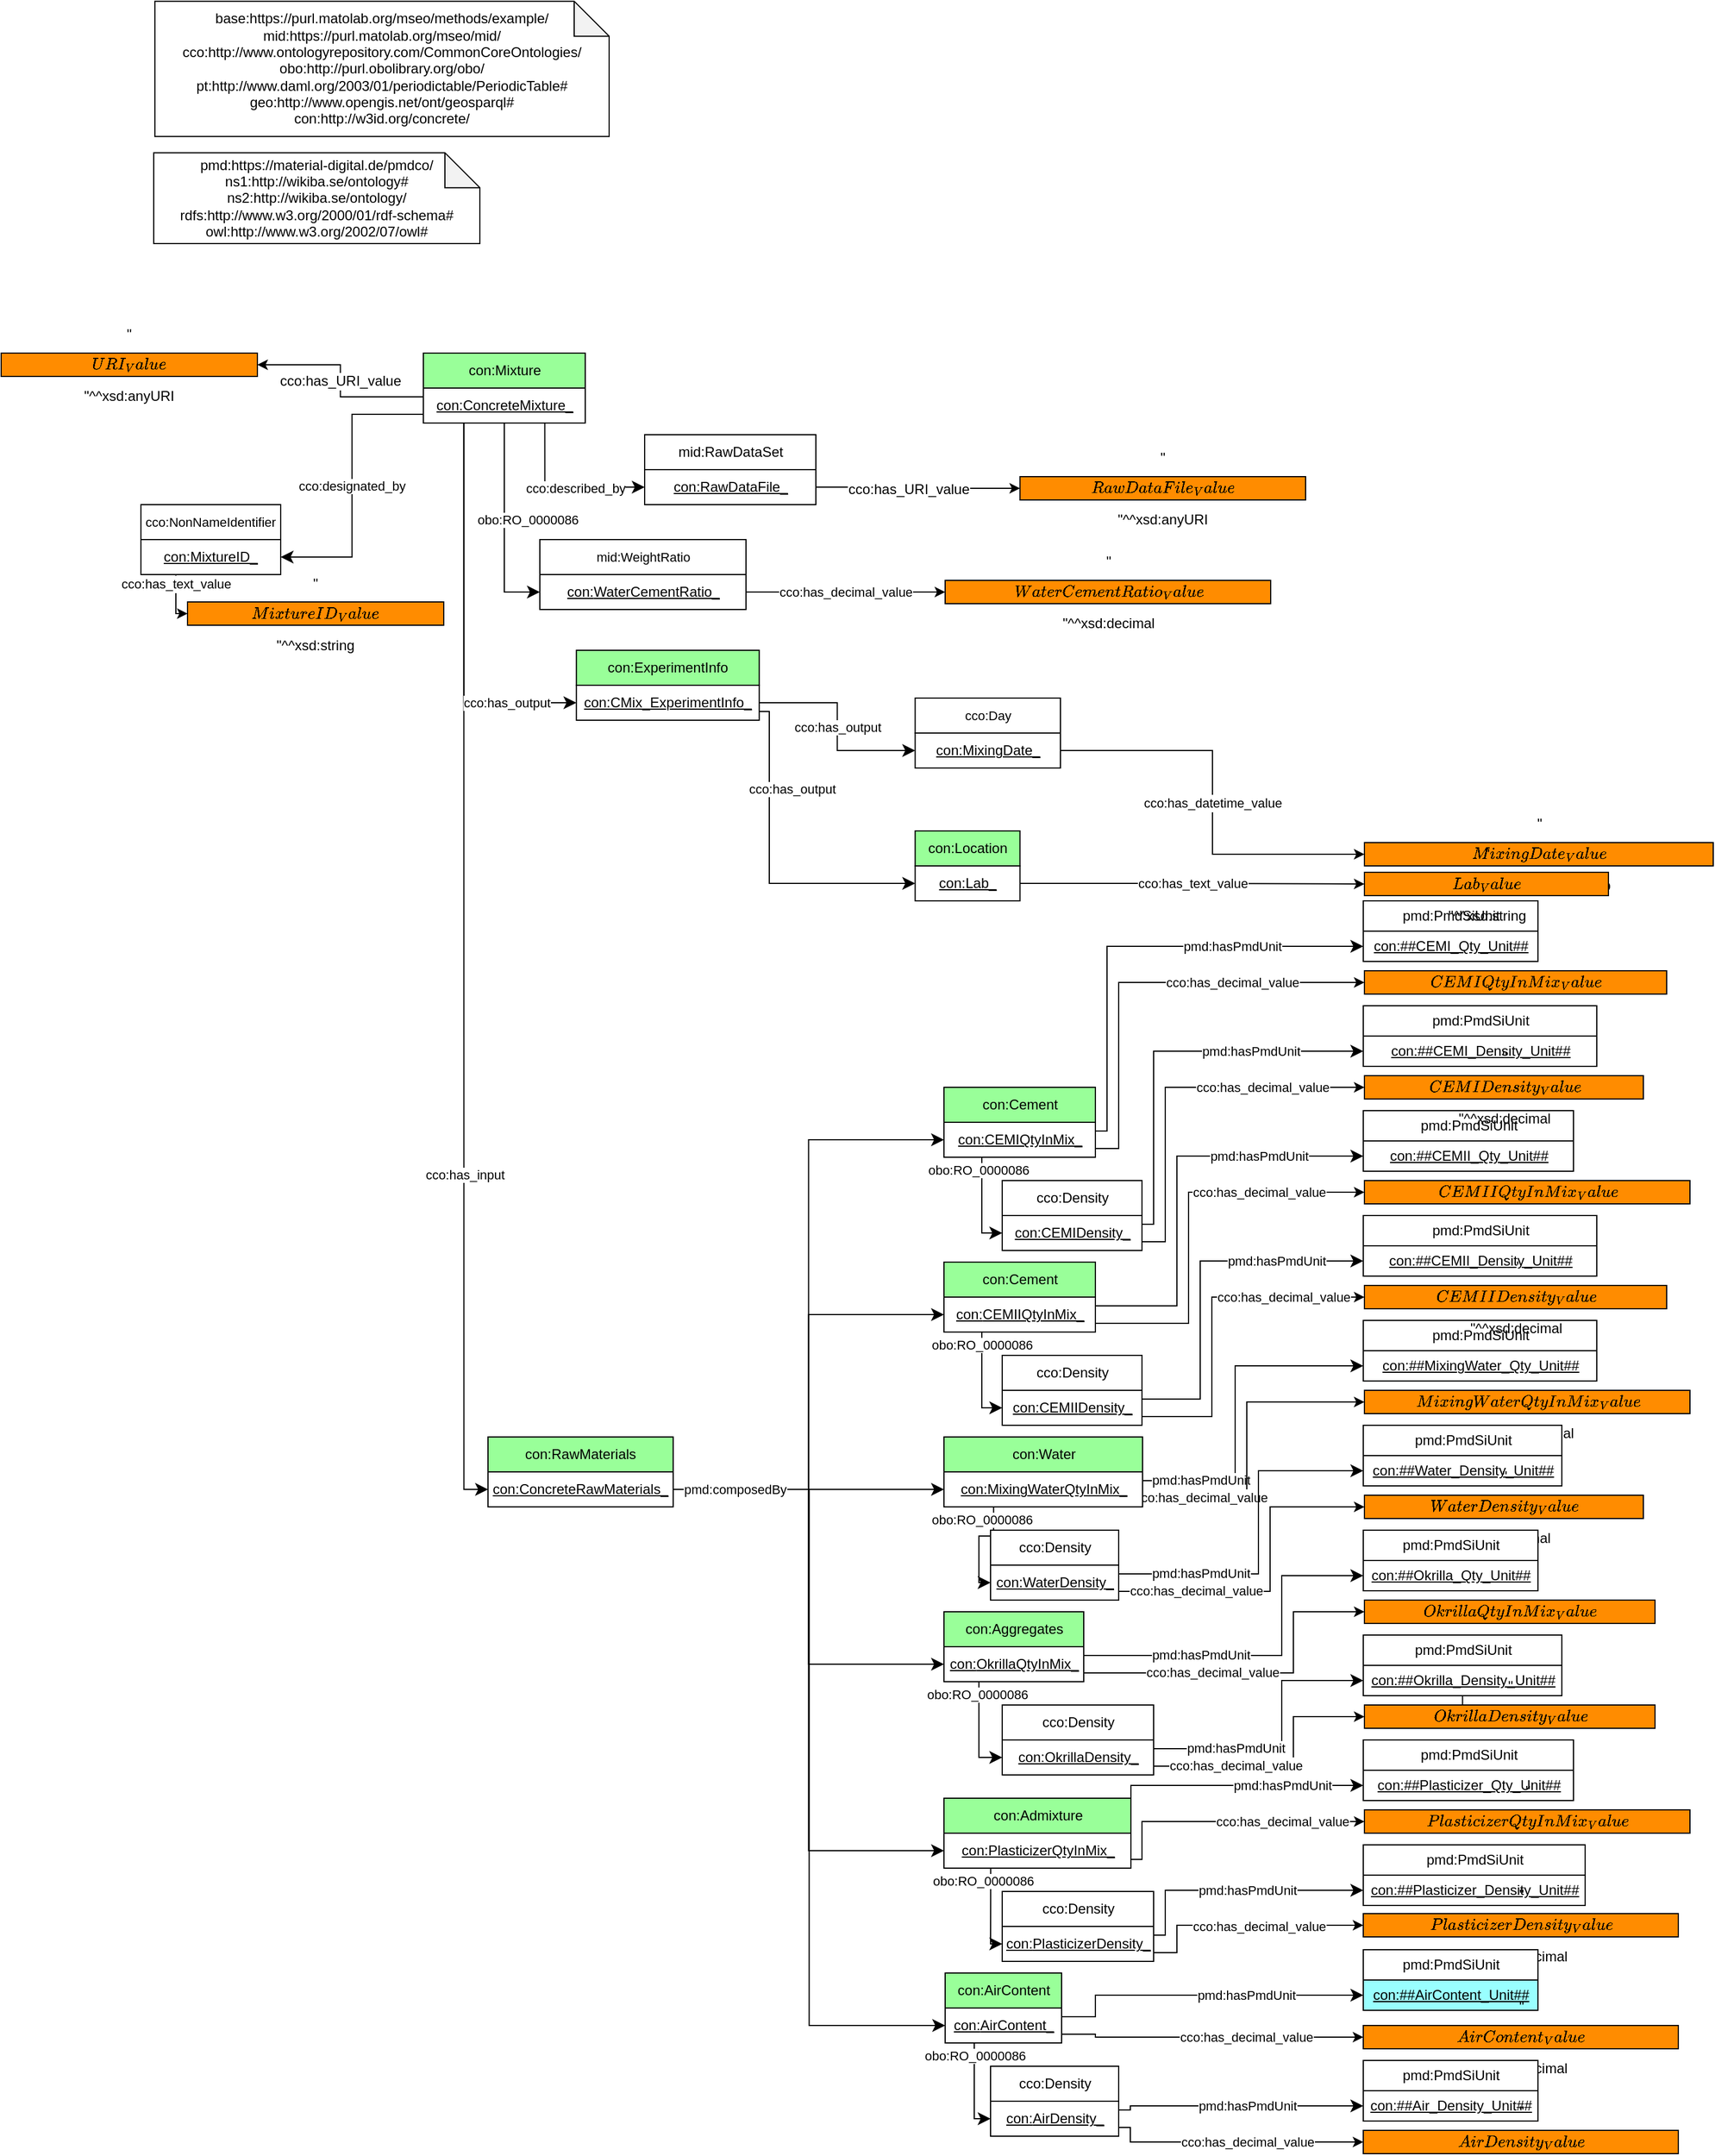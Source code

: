 <mxfile version="15.8.2" type="device"><diagram id="UXIPkQefFEDrWGH3IdC5" name="MiWoEx_neu"><mxGraphModel dx="3182" dy="2402" grid="1" gridSize="10" guides="1" tooltips="1" connect="1" arrows="1" fold="1" page="0" pageScale="1" pageWidth="827" pageHeight="1169" math="0" shadow="0"><root><mxCell id="97505-SNcamct329gDO7-0"/><mxCell id="97505-SNcamct329gDO7-1" parent="97505-SNcamct329gDO7-0"/><object label="cco:Day" Type="Class" IRI="http://www.ontologyrepository.com/CommonCoreOntologies/Day" id="4S3OoNcXCZUGaDcpZlmq-0"><mxCell style="rounded=0;whiteSpace=wrap;html=1;snapToPoint=1;points=[[0.1,0],[0.2,0],[0.3,0],[0.4,0],[0.5,0],[0.6,0],[0.7,0],[0.8,0],[0.9,0],[0,0.1],[0,0.3],[0,0.5],[0,0.7],[0,0.9],[0.1,1],[0.2,1],[0.3,1],[0.4,1],[0.5,1],[0.6,1],[0.7,1],[0.8,1],[0.9,1],[1,0.1],[1,0.3],[1,0.5],[1,0.7],[1,0.9]];fontSize=11;fillColor=#FFFFFF;" parent="97505-SNcamct329gDO7-1" vertex="1"><mxGeometry x="-1265.25" y="-1282" width="124.75" height="30" as="geometry"/></mxCell></object><object label="&lt;u style=&quot;font-size: 12px&quot;&gt;con:&lt;/u&gt;&lt;span style=&quot;font-size: 12px&quot;&gt;&lt;u&gt;MixingDate_&lt;/u&gt;&lt;/span&gt;" Type="Individual" IRI="Null" id="4S3OoNcXCZUGaDcpZlmq-1"><mxCell style="rounded=0;whiteSpace=wrap;html=1;snapToPoint=1;fontSize=11;" parent="97505-SNcamct329gDO7-1" vertex="1"><mxGeometry x="-1265.25" y="-1252" width="124.75" height="30" as="geometry"/></mxCell></object><object label="&lt;font style=&quot;font-size: 11px&quot;&gt;cco:has_datetime_value&lt;/font&gt;" Type="DatatypeProperty" IRI="http://www.ontologyrepository.com/CommonCoreOntologies/has_datetime_value" id="4S3OoNcXCZUGaDcpZlmq-2"><mxCell style="edgeStyle=orthogonalEdgeStyle;rounded=0;orthogonalLoop=1;jettySize=auto;html=1;fontSize=12;entryX=0;entryY=0.5;entryDx=0;entryDy=0;exitX=1;exitY=0.5;exitDx=0;exitDy=0;fillColor=#FFFFFF;" parent="97505-SNcamct329gDO7-1" source="4S3OoNcXCZUGaDcpZlmq-1" target="4S3OoNcXCZUGaDcpZlmq-3" edge="1"><mxGeometry x="-20.5" y="-1194" as="geometry"><mxPoint x="-1080.03" y="-1123" as="sourcePoint"/><mxPoint x="-577.03" y="-1635.5" as="targetPoint"/></mxGeometry></mxCell></object><object label="&quot;$$MixingDate_Value$$&quot;^^xsd:dateTimeStamp" Type="DataValue" IRI_DT="http://www.w3.org/2001/XMLSchema#dateTimeStamp" id="4S3OoNcXCZUGaDcpZlmq-3"><mxCell style="rounded=0;whiteSpace=wrap;html=1;snapToPoint=1;shadow=0;glass=0;sketch=0;strokeColor=default;fontSize=12;fillColor=#FF8C00;" parent="97505-SNcamct329gDO7-1" vertex="1"><mxGeometry x="-879.5" y="-1158" width="299.5" height="20" as="geometry"/></mxCell></object><object label="cco:has_output" Type="ObjectProperty" IRI="http://www.ontologyrepository.com/CommonCoreOntologies/has_output" id="4S3OoNcXCZUGaDcpZlmq-6"><mxCell style="endArrow=classic;html=1;endSize=8;arcSize=0;edgeStyle=orthogonalEdgeStyle;entryX=0;entryY=0.5;entryDx=0;entryDy=0;exitX=1;exitY=0.5;exitDx=0;exitDy=0;fillColor=#FFFFFF;" parent="97505-SNcamct329gDO7-1" source="4S3OoNcXCZUGaDcpZlmq-93" target="4S3OoNcXCZUGaDcpZlmq-1" edge="1"><mxGeometry x="-20.5" y="-1194" width="90" height="26" as="geometry"><mxPoint x="-475.5" y="-2624" as="sourcePoint"/><mxPoint x="-329.5" y="-2660" as="targetPoint"/></mxGeometry></mxCell></object><object label="con:Mixture" Type="Class" IRI="Null" id="4S3OoNcXCZUGaDcpZlmq-17"><mxCell style="rounded=0;whiteSpace=wrap;html=1;snapToPoint=1;points=[[0.1,0],[0.2,0],[0.3,0],[0.4,0],[0.5,0],[0.6,0],[0.7,0],[0.8,0],[0.9,0],[0,0.1],[0,0.3],[0,0.5],[0,0.7],[0,0.9],[0.1,1],[0.2,1],[0.3,1],[0.4,1],[0.5,1],[0.6,1],[0.7,1],[0.8,1],[0.9,1],[1,0.1],[1,0.3],[1,0.5],[1,0.7],[1,0.9]];fillColor=#99FF99;" parent="97505-SNcamct329gDO7-1" vertex="1"><mxGeometry x="-1687.5" y="-1578" width="139" height="30" as="geometry"/></mxCell></object><object label="&lt;u&gt;con:ConcreteMixture_&lt;/u&gt;" Type="Individual" IRI="Null" id="4S3OoNcXCZUGaDcpZlmq-18"><mxCell style="rounded=0;whiteSpace=wrap;html=1;snapToPoint=1;fillColor=#FFFFFF;" parent="97505-SNcamct329gDO7-1" vertex="1"><mxGeometry x="-1687.5" y="-1548" width="139" height="30" as="geometry"/></mxCell></object><object label="cco:described_by" Type="ObjectProperty" IRI="http://www.ontologyrepository.com/CommonCoreOntologies/described_by" id="4S3OoNcXCZUGaDcpZlmq-24"><mxCell style="endArrow=classic;html=1;exitX=0.75;exitY=1;exitDx=0;exitDy=0;endSize=8;arcSize=0;entryX=0;entryY=0.5;entryDx=0;entryDy=0;edgeStyle=orthogonalEdgeStyle;entryPerimeter=0;fillColor=#FFFFFF;" parent="97505-SNcamct329gDO7-1" source="4S3OoNcXCZUGaDcpZlmq-18" target="4S3OoNcXCZUGaDcpZlmq-26" edge="1"><mxGeometry x="-1327.5" y="-496" width="90" height="26" as="geometry"><mxPoint x="-757.5" y="-1046" as="sourcePoint"/><mxPoint x="-1347.5" y="-851" as="targetPoint"/><mxPoint x="-17" y="28" as="offset"/><Array as="points"><mxPoint x="-1583.5" y="-1463"/></Array></mxGeometry></mxCell></object><object label="mid:RawDataSet" Type="Class" IRI="https://purl.matolab.org/mseo/mid/RawDataSet" id="4S3OoNcXCZUGaDcpZlmq-25"><mxCell style="rounded=0;whiteSpace=wrap;html=1;snapToPoint=1;points=[[0.1,0],[0.2,0],[0.3,0],[0.4,0],[0.5,0],[0.6,0],[0.7,0],[0.8,0],[0.9,0],[0,0.1],[0,0.3],[0,0.5],[0,0.7],[0,0.9],[0.1,1],[0.2,1],[0.3,1],[0.4,1],[0.5,1],[0.6,1],[0.7,1],[0.8,1],[0.9,1],[1,0.1],[1,0.3],[1,0.5],[1,0.7],[1,0.9]];fillColor=#FFFFFF;" parent="97505-SNcamct329gDO7-1" vertex="1"><mxGeometry x="-1497.5" y="-1508" width="147" height="30" as="geometry"/></mxCell></object><object label="&lt;u&gt;con:RawDataFile_&lt;/u&gt;" Type="Individual" IRI="Null" id="4S3OoNcXCZUGaDcpZlmq-26"><mxCell style="rounded=0;whiteSpace=wrap;html=1;snapToPoint=1;" parent="97505-SNcamct329gDO7-1" vertex="1"><mxGeometry x="-1497.5" y="-1478" width="147" height="30" as="geometry"/></mxCell></object><object label="con:RawMaterials" Type="Class" IRI="Null" id="4S3OoNcXCZUGaDcpZlmq-28"><mxCell style="rounded=0;whiteSpace=wrap;html=1;snapToPoint=1;points=[[0.1,0],[0.2,0],[0.3,0],[0.4,0],[0.5,0],[0.6,0],[0.7,0],[0.8,0],[0.9,0],[0,0.1],[0,0.3],[0,0.5],[0,0.7],[0,0.9],[0.1,1],[0.2,1],[0.3,1],[0.4,1],[0.5,1],[0.6,1],[0.7,1],[0.8,1],[0.9,1],[1,0.1],[1,0.3],[1,0.5],[1,0.7],[1,0.9]];fillColor=#99FF99;" parent="97505-SNcamct329gDO7-1" vertex="1"><mxGeometry x="-1632" y="-648" width="159" height="30" as="geometry"/></mxCell></object><object label="&lt;u&gt;con:&lt;/u&gt;&lt;u&gt;ConcreteRawMaterials_&lt;/u&gt;" Type="Individual" IRI="Null" id="4S3OoNcXCZUGaDcpZlmq-29"><mxCell style="rounded=0;whiteSpace=wrap;html=1;snapToPoint=1;" parent="97505-SNcamct329gDO7-1" vertex="1"><mxGeometry x="-1632" y="-618" width="159" height="30" as="geometry"/></mxCell></object><object label="con:Water" Type="Class" IRI="Null" id="4S3OoNcXCZUGaDcpZlmq-30"><mxCell style="rounded=0;whiteSpace=wrap;html=1;snapToPoint=1;points=[[0.1,0],[0.2,0],[0.3,0],[0.4,0],[0.5,0],[0.6,0],[0.7,0],[0.8,0],[0.9,0],[0,0.1],[0,0.3],[0,0.5],[0,0.7],[0,0.9],[0.1,1],[0.2,1],[0.3,1],[0.4,1],[0.5,1],[0.6,1],[0.7,1],[0.8,1],[0.9,1],[1,0.1],[1,0.3],[1,0.5],[1,0.7],[1,0.9]];fillColor=#99FF99;" parent="97505-SNcamct329gDO7-1" vertex="1"><mxGeometry x="-1240.5" y="-648" width="170.5" height="30" as="geometry"/></mxCell></object><object label="con:Aggregates" Type="Class" IRI="Null" id="4S3OoNcXCZUGaDcpZlmq-31"><mxCell style="rounded=0;whiteSpace=wrap;html=1;snapToPoint=1;points=[[0.1,0],[0.2,0],[0.3,0],[0.4,0],[0.5,0],[0.6,0],[0.7,0],[0.8,0],[0.9,0],[0,0.1],[0,0.3],[0,0.5],[0,0.7],[0,0.9],[0.1,1],[0.2,1],[0.3,1],[0.4,1],[0.5,1],[0.6,1],[0.7,1],[0.8,1],[0.9,1],[1,0.1],[1,0.3],[1,0.5],[1,0.7],[1,0.9]];fillColor=#99FF99;" parent="97505-SNcamct329gDO7-1" vertex="1"><mxGeometry x="-1240.5" y="-498" width="120" height="30" as="geometry"/></mxCell></object><object label="&quot;$$MixingWaterQtyInMix_Value$$&quot;^^xsd:decimal" Type="DataValue" IRI_DT="http://www.w3.org/2001/XMLSchema#decimal" id="4S3OoNcXCZUGaDcpZlmq-32"><mxCell style="rounded=0;whiteSpace=wrap;html=1;fillColor=#FF8C00;" parent="97505-SNcamct329gDO7-1" vertex="1"><mxGeometry x="-879.5" y="-688" width="279.5" height="20" as="geometry"/></mxCell></object><object label="pmd:PmdSiUnit" Type="Class" IRI="https://material-digital.de/pmdco/PmdSiUnit" id="4S3OoNcXCZUGaDcpZlmq-33"><mxCell style="rounded=0;whiteSpace=wrap;html=1;fillColor=#FFFFFF;" parent="97505-SNcamct329gDO7-1" vertex="1"><mxGeometry x="-880.5" y="-748" width="200.5" height="26" as="geometry"/></mxCell></object><object label="&lt;u&gt;con:##MixingWater_Qty_Unit##&lt;/u&gt;" Type="Individual" id="4S3OoNcXCZUGaDcpZlmq-34"><mxCell style="rounded=0;whiteSpace=wrap;html=1;fillColor=#FFFFFF;" parent="97505-SNcamct329gDO7-1" vertex="1"><mxGeometry x="-880.5" y="-722" width="200.5" height="26" as="geometry"/></mxCell></object><object label="pmd:hasPmdUnit" Type="ObjectProperty" IRI="https://material-digital.de/pmdco/hasPmdUnit" id="4S3OoNcXCZUGaDcpZlmq-35"><mxCell style="endArrow=classic;html=1;exitX=1;exitY=0.25;exitDx=0;exitDy=0;entryX=0;entryY=0.5;entryDx=0;entryDy=0;endSize=8;arcSize=0;edgeStyle=orthogonalEdgeStyle;fillColor=#FFFFFF;" parent="97505-SNcamct329gDO7-1" source="4S3OoNcXCZUGaDcpZlmq-42" target="4S3OoNcXCZUGaDcpZlmq-34" edge="1"><mxGeometry width="90" height="26" as="geometry"><mxPoint x="-890" y="-229.5" as="sourcePoint"/><mxPoint x="-690" y="-258" as="targetPoint"/><Array as="points"><mxPoint x="-990.5" y="-610"/><mxPoint x="-990.5" y="-709"/></Array><mxPoint x="-45" y="49" as="offset"/></mxGeometry></mxCell></object><object label="&lt;font style=&quot;font-size: 11px&quot;&gt;cco:has_decimal_value&lt;/font&gt;" Type="DatatypeProperty" IRI="http://www.ontologyrepository.com/CommonCoreOntologies/has_decimal_value" id="4S3OoNcXCZUGaDcpZlmq-36"><mxCell style="edgeStyle=orthogonalEdgeStyle;rounded=0;orthogonalLoop=1;jettySize=auto;html=1;exitX=1;exitY=0.75;exitDx=0;exitDy=0;fontSize=12;entryX=0;entryY=0.5;entryDx=0;entryDy=0;fillColor=#FFFFFF;" parent="97505-SNcamct329gDO7-1" source="4S3OoNcXCZUGaDcpZlmq-42" target="4S3OoNcXCZUGaDcpZlmq-32" edge="1"><mxGeometry as="geometry"><mxPoint x="-890" y="-222" as="sourcePoint"/><mxPoint x="-690" y="-222" as="targetPoint"/><Array as="points"><mxPoint x="-1060.5" y="-595"/><mxPoint x="-980.5" y="-596"/><mxPoint x="-980.5" y="-678"/></Array><mxPoint x="-45" y="41" as="offset"/></mxGeometry></mxCell></object><object label="&quot;$$OkrillaQtyInMix_Value$$&quot;^^xsd:decimal" Type="DataValue" IRI_DT="http://www.w3.org/2001/XMLSchema#decimal" id="4S3OoNcXCZUGaDcpZlmq-37"><mxCell style="rounded=0;whiteSpace=wrap;html=1;fillColor=#FF8C00;" parent="97505-SNcamct329gDO7-1" vertex="1"><mxGeometry x="-879.5" y="-508" width="249.5" height="20" as="geometry"/></mxCell></object><object label="&lt;u&gt;con:##Okrilla_Qty_Unit##&lt;/u&gt;" Type="Individual" id="4S3OoNcXCZUGaDcpZlmq-39"><mxCell style="rounded=0;whiteSpace=wrap;html=1;fillColor=#FFFFFF;" parent="97505-SNcamct329gDO7-1" vertex="1"><mxGeometry x="-880.5" y="-542" width="150" height="26" as="geometry"/></mxCell></object><object label="pmd:hasPmdUnit" Type="ObjectProperty" IRI="https://material-digital.de/pmdco/hasPmdUnit" id="4S3OoNcXCZUGaDcpZlmq-40"><mxCell style="endArrow=classic;html=1;exitX=1;exitY=0.25;exitDx=0;exitDy=0;entryX=0;entryY=0.5;entryDx=0;entryDy=0;endSize=8;arcSize=0;edgeStyle=orthogonalEdgeStyle;fillColor=#FFFFFF;" parent="97505-SNcamct329gDO7-1" source="4S3OoNcXCZUGaDcpZlmq-43" target="4S3OoNcXCZUGaDcpZlmq-39" edge="1"><mxGeometry x="-1390.5" y="-658" width="90" height="26" as="geometry"><mxPoint x="-900" y="-31.5" as="sourcePoint"/><mxPoint x="-690" y="-130" as="targetPoint"/><Array as="points"><mxPoint x="-950.5" y="-460"/><mxPoint x="-950.5" y="-529"/></Array><mxPoint x="-20" y="34" as="offset"/></mxGeometry></mxCell></object><object label="&lt;font style=&quot;font-size: 11px&quot;&gt;cco:has_decimal_value&lt;/font&gt;" Type="DatatypeProperty" IRI="http://www.ontologyrepository.com/CommonCoreOntologies/has_decimal_value" id="4S3OoNcXCZUGaDcpZlmq-41"><mxCell style="edgeStyle=orthogonalEdgeStyle;rounded=0;orthogonalLoop=1;jettySize=auto;html=1;exitX=1;exitY=0.75;exitDx=0;exitDy=0;fontSize=12;entryX=0;entryY=0.5;entryDx=0;entryDy=0;fillColor=#FFFFFF;" parent="97505-SNcamct329gDO7-1" source="4S3OoNcXCZUGaDcpZlmq-43" target="4S3OoNcXCZUGaDcpZlmq-37" edge="1"><mxGeometry x="-1390.5" y="-658" as="geometry"><mxPoint x="-900" y="-24" as="sourcePoint"/><mxPoint x="-690" y="-94" as="targetPoint"/><Array as="points"><mxPoint x="-940.5" y="-446"/><mxPoint x="-940.5" y="-498"/></Array><mxPoint x="-10" y="26" as="offset"/></mxGeometry></mxCell></object><object label="&lt;u&gt;con:&lt;/u&gt;&lt;u&gt;MixingWaterQtyInMix_&lt;/u&gt;" Type="Individual" IRI="Null" id="4S3OoNcXCZUGaDcpZlmq-42"><mxCell style="rounded=0;whiteSpace=wrap;html=1;fillColor=#FFFFFF;" parent="97505-SNcamct329gDO7-1" vertex="1"><mxGeometry x="-1240.5" y="-618" width="170.5" height="30" as="geometry"/></mxCell></object><object label="&lt;u&gt;con:&lt;/u&gt;&lt;u&gt;OkrillaQtyInMix_&lt;/u&gt;" Type="Individual" IRI="Null" id="4S3OoNcXCZUGaDcpZlmq-43"><mxCell style="rounded=0;whiteSpace=wrap;html=1;fillColor=#FFFFFF;" parent="97505-SNcamct329gDO7-1" vertex="1"><mxGeometry x="-1240.5" y="-468" width="120" height="30" as="geometry"/></mxCell></object><mxCell id="K4Te8zN7Tq1LwmVSBH_6-0" value="" style="edgeStyle=orthogonalEdgeStyle;rounded=0;orthogonalLoop=1;jettySize=auto;html=1;" parent="97505-SNcamct329gDO7-1" source="4S3OoNcXCZUGaDcpZlmq-45" target="4S3OoNcXCZUGaDcpZlmq-49" edge="1"><mxGeometry relative="1" as="geometry"/></mxCell><object label="&lt;u&gt;con:##Okrilla_Density_Unit##&lt;/u&gt;" Type="Individual" id="4S3OoNcXCZUGaDcpZlmq-45"><mxCell style="rounded=0;whiteSpace=wrap;html=1;fillColor=#FFFFFF;" parent="97505-SNcamct329gDO7-1" vertex="1"><mxGeometry x="-880.5" y="-452" width="170.5" height="26" as="geometry"/></mxCell></object><object label="pmd:hasPmdUnit" Type="ObjectProperty" IRI="https://material-digital.de/pmdco/hasPmdUnit" id="4S3OoNcXCZUGaDcpZlmq-46"><mxCell style="endArrow=classic;html=1;endSize=8;arcSize=0;edgeStyle=orthogonalEdgeStyle;entryX=0;entryY=0.5;entryDx=0;entryDy=0;exitX=1;exitY=0.25;exitDx=0;exitDy=0;fillColor=#FFFFFF;" parent="97505-SNcamct329gDO7-1" source="4S3OoNcXCZUGaDcpZlmq-48" target="4S3OoNcXCZUGaDcpZlmq-45" edge="1"><mxGeometry x="-1230.5" y="-262" width="90" height="26" as="geometry"><mxPoint x="-886" y="60" as="sourcePoint"/><mxPoint x="-728" y="47" as="targetPoint"/><Array as="points"><mxPoint x="-950.5" y="-380"/><mxPoint x="-950.5" y="-439"/></Array><mxPoint x="-20" y="29" as="offset"/></mxGeometry></mxCell></object><object label="Density" Type="Class" IRI="http://www.ontologyrepository.com/CommonCoreOntologies/Density" id="4S3OoNcXCZUGaDcpZlmq-47"><mxCell style="rounded=0;whiteSpace=wrap;html=1;snapToPoint=1;points=[[0.1,0],[0.2,0],[0.3,0],[0.4,0],[0.5,0],[0.6,0],[0.7,0],[0.8,0],[0.9,0],[0,0.1],[0,0.3],[0,0.5],[0,0.7],[0,0.9],[0.1,1],[0.2,1],[0.3,1],[0.4,1],[0.5,1],[0.6,1],[0.7,1],[0.8,1],[0.9,1],[1,0.1],[1,0.3],[1,0.5],[1,0.7],[1,0.9]];fontSize=12;fillColor=#FFFFFF;" parent="97505-SNcamct329gDO7-1" vertex="1"><mxGeometry x="-1190.5" y="-418" width="110" height="30" as="geometry"/></mxCell></object><object label="&lt;u&gt;con:Okrilla&lt;/u&gt;&lt;u&gt;Density_&lt;/u&gt;" Type="Individual" IRI="Null" id="4S3OoNcXCZUGaDcpZlmq-48"><mxCell style="rounded=0;whiteSpace=wrap;html=1;snapToPoint=1;fontSize=12;" parent="97505-SNcamct329gDO7-1" vertex="1"><mxGeometry x="-1190.5" y="-388" width="130" height="30" as="geometry"/></mxCell></object><object label="&quot;$$OkrillaDensity_Value$$&quot;^^xsd:decimal" Type="DataValue" IRI_DT="http://www.w3.org/2001/XMLSchema#decimal" id="4S3OoNcXCZUGaDcpZlmq-49"><mxCell style="rounded=0;whiteSpace=wrap;html=1;snapToPoint=1;shadow=0;glass=0;sketch=0;strokeColor=default;fontSize=12;fillColor=#FF8C00;" parent="97505-SNcamct329gDO7-1" vertex="1"><mxGeometry x="-879.5" y="-418" width="249.5" height="20" as="geometry"/></mxCell></object><object label="obo:RO_0000086" Type="ObjectProperty" IRI="http://purl.obolibrary.org/obo/RO_0000086" id="4S3OoNcXCZUGaDcpZlmq-50"><mxCell style="endArrow=classic;html=1;exitX=0.25;exitY=1;exitDx=0;exitDy=0;endSize=8;arcSize=0;edgeStyle=orthogonalEdgeStyle;entryX=0;entryY=0.5;entryDx=0;entryDy=0;fillColor=#FFFFFF;" parent="97505-SNcamct329gDO7-1" source="4S3OoNcXCZUGaDcpZlmq-43" target="4S3OoNcXCZUGaDcpZlmq-48" edge="1"><mxGeometry x="-1290.5" y="-538" width="90" height="26" as="geometry"><mxPoint x="-1103.25" y="42" as="sourcePoint"/><mxPoint x="-1058.25" y="200" as="targetPoint"/><mxPoint x="-12" y="-22" as="offset"/></mxGeometry></mxCell></object><object label="&lt;font style=&quot;font-size: 11px&quot;&gt;cco:has_decimal_value&lt;/font&gt;" Type="DatatypeProperty" IRI="http://www.ontologyrepository.com/CommonCoreOntologies/has_decimal_value" id="4S3OoNcXCZUGaDcpZlmq-51"><mxCell style="edgeStyle=orthogonalEdgeStyle;rounded=0;orthogonalLoop=1;jettySize=auto;html=1;exitX=1;exitY=0.75;exitDx=0;exitDy=0;fontSize=12;entryX=0;entryY=0.5;entryDx=0;entryDy=0;fillColor=#FFFFFF;" parent="97505-SNcamct329gDO7-1" source="4S3OoNcXCZUGaDcpZlmq-48" target="4S3OoNcXCZUGaDcpZlmq-49" edge="1"><mxGeometry x="-1120.5" y="-262" as="geometry"><mxPoint x="-927" y="47" as="sourcePoint"/><mxPoint x="-700" y="88" as="targetPoint"/><Array as="points"><mxPoint x="-940.5" y="-365"/><mxPoint x="-940.5" y="-408"/></Array><mxPoint x="-20" y="21" as="offset"/></mxGeometry></mxCell></object><object label="con:Admixture" Type="Class" IRI="Null" id="4S3OoNcXCZUGaDcpZlmq-52"><mxCell style="rounded=0;whiteSpace=wrap;html=1;snapToPoint=1;points=[[0.1,0],[0.2,0],[0.3,0],[0.4,0],[0.5,0],[0.6,0],[0.7,0],[0.8,0],[0.9,0],[0,0.1],[0,0.3],[0,0.5],[0,0.7],[0,0.9],[0.1,1],[0.2,1],[0.3,1],[0.4,1],[0.5,1],[0.6,1],[0.7,1],[0.8,1],[0.9,1],[1,0.1],[1,0.3],[1,0.5],[1,0.7],[1,0.9]];fillColor=#99FF99;" parent="97505-SNcamct329gDO7-1" vertex="1"><mxGeometry x="-1240.5" y="-338" width="160.5" height="30" as="geometry"/></mxCell></object><object label="&lt;u&gt;con:##Plasticizer_Qty_Unit##&lt;/u&gt;" Type="Individual" id="4S3OoNcXCZUGaDcpZlmq-54"><mxCell style="rounded=0;whiteSpace=wrap;html=1;fillColor=#FFFFFF;" parent="97505-SNcamct329gDO7-1" vertex="1"><mxGeometry x="-880.5" y="-362" width="180.5" height="26" as="geometry"/></mxCell></object><object label="pmd:hasPmdUnit" Type="ObjectProperty" IRI="https://material-digital.de/pmdco/hasPmdUnit" id="4S3OoNcXCZUGaDcpZlmq-55"><mxCell style="endArrow=classic;html=1;exitX=1;exitY=0.25;exitDx=0;exitDy=0;entryX=0;entryY=0.5;entryDx=0;entryDy=0;endSize=8;arcSize=0;edgeStyle=orthogonalEdgeStyle;fillColor=#FFFFFF;" parent="97505-SNcamct329gDO7-1" source="4S3OoNcXCZUGaDcpZlmq-56" target="4S3OoNcXCZUGaDcpZlmq-54" edge="1"><mxGeometry x="-1390.5" y="-658" width="90" height="26" as="geometry"><mxPoint x="-580.5" y="-315.5" as="sourcePoint"/><mxPoint x="-370.5" y="-414" as="targetPoint"/><Array as="points"><mxPoint x="-1080.5" y="-300"/><mxPoint x="-1080.5" y="-349"/></Array><mxPoint x="30" y="-24" as="offset"/></mxGeometry></mxCell></object><object label="&lt;u&gt;con:&lt;/u&gt;&lt;u&gt;PlasticizerQtyInMix_&lt;/u&gt;" Type="Individual" IRI="Null" id="4S3OoNcXCZUGaDcpZlmq-56"><mxCell style="rounded=0;whiteSpace=wrap;html=1;fillColor=#FFFFFF;" parent="97505-SNcamct329gDO7-1" vertex="1"><mxGeometry x="-1240.5" y="-308" width="160.5" height="30" as="geometry"/></mxCell></object><object label="con:Cement" Type="Class" IRI="Null" id="4S3OoNcXCZUGaDcpZlmq-57"><mxCell style="rounded=0;whiteSpace=wrap;html=1;snapToPoint=1;points=[[0.1,0],[0.2,0],[0.3,0],[0.4,0],[0.5,0],[0.6,0],[0.7,0],[0.8,0],[0.9,0],[0,0.1],[0,0.3],[0,0.5],[0,0.7],[0,0.9],[0.1,1],[0.2,1],[0.3,1],[0.4,1],[0.5,1],[0.6,1],[0.7,1],[0.8,1],[0.9,1],[1,0.1],[1,0.3],[1,0.5],[1,0.7],[1,0.9]];fillColor=#99FF99;" parent="97505-SNcamct329gDO7-1" vertex="1"><mxGeometry x="-1240.5" y="-948" width="130" height="30" as="geometry"/></mxCell></object><object label="&lt;u&gt;con:&lt;/u&gt;&lt;u&gt;CEMIQtyInMix_&lt;/u&gt;" Type="Individual" IRI="Null" id="4S3OoNcXCZUGaDcpZlmq-58"><mxCell style="rounded=0;whiteSpace=wrap;html=1;snapToPoint=1;" parent="97505-SNcamct329gDO7-1" vertex="1"><mxGeometry x="-1240.5" y="-918" width="130" height="30" as="geometry"/></mxCell></object><object label="con:Cement" Type="Class" IRI="Null" id="4S3OoNcXCZUGaDcpZlmq-59"><mxCell style="rounded=0;whiteSpace=wrap;html=1;snapToPoint=1;points=[[0.1,0],[0.2,0],[0.3,0],[0.4,0],[0.5,0],[0.6,0],[0.7,0],[0.8,0],[0.9,0],[0,0.1],[0,0.3],[0,0.5],[0,0.7],[0,0.9],[0.1,1],[0.2,1],[0.3,1],[0.4,1],[0.5,1],[0.6,1],[0.7,1],[0.8,1],[0.9,1],[1,0.1],[1,0.3],[1,0.5],[1,0.7],[1,0.9]];fillColor=#99FF99;" parent="97505-SNcamct329gDO7-1" vertex="1"><mxGeometry x="-1240.5" y="-798" width="130" height="30" as="geometry"/></mxCell></object><object label="&lt;u&gt;con:&lt;/u&gt;&lt;u&gt;CEMIIQtyInMix_&lt;/u&gt;" Type="Individual" IRI="Null" id="4S3OoNcXCZUGaDcpZlmq-60"><mxCell style="rounded=0;whiteSpace=wrap;html=1;snapToPoint=1;" parent="97505-SNcamct329gDO7-1" vertex="1"><mxGeometry x="-1240.5" y="-768" width="130" height="30" as="geometry"/></mxCell></object><object label="&quot;$$CEMIQtyInMix_Value$$&quot;^^xsd:decimal" Type="DataValue" IRI_DT="http://www.w3.org/2001/XMLSchema#decimal" id="4S3OoNcXCZUGaDcpZlmq-61"><mxCell style="rounded=0;whiteSpace=wrap;html=1;fillColor=#FF8C00;" parent="97505-SNcamct329gDO7-1" vertex="1"><mxGeometry x="-879.5" y="-1048" width="259.5" height="20" as="geometry"/></mxCell></object><object label="pmd:PmdSiUnit" Type="Class" IRI="https://material-digital.de/pmdco/PmdSiUnit" id="4S3OoNcXCZUGaDcpZlmq-62"><mxCell style="rounded=0;whiteSpace=wrap;html=1;fillColor=#FFFFFF;" parent="97505-SNcamct329gDO7-1" vertex="1"><mxGeometry x="-880.5" y="-1108" width="150" height="26" as="geometry"/></mxCell></object><object label="&lt;u&gt;con:##CEMI_Qty_Unit##&lt;/u&gt;" Type="Individual" id="4S3OoNcXCZUGaDcpZlmq-63"><mxCell style="rounded=0;whiteSpace=wrap;html=1;fillColor=#FFFFFF;" parent="97505-SNcamct329gDO7-1" vertex="1"><mxGeometry x="-880.5" y="-1082" width="150" height="26" as="geometry"/></mxCell></object><object label="&lt;font style=&quot;font-size: 11px&quot;&gt;cco:has_decimal_value&lt;/font&gt;" Type="DatatypeProperty" IRI="http://www.ontologyrepository.com/CommonCoreOntologies/has_decimal_value" id="4S3OoNcXCZUGaDcpZlmq-64"><mxCell style="edgeStyle=orthogonalEdgeStyle;rounded=0;orthogonalLoop=1;jettySize=auto;html=1;exitX=1;exitY=0.75;exitDx=0;exitDy=0;fontSize=12;entryX=0;entryY=0.5;entryDx=0;entryDy=0;fillColor=#FFFFFF;" parent="97505-SNcamct329gDO7-1" source="4S3OoNcXCZUGaDcpZlmq-58" target="4S3OoNcXCZUGaDcpZlmq-61" edge="1"><mxGeometry x="-1430.5" y="-658" as="geometry"><mxPoint x="-649" y="-604.5" as="sourcePoint"/><mxPoint x="-663" y="-561.5" as="targetPoint"/><mxPoint x="2" y="-71" as="offset"/><Array as="points"><mxPoint x="-1090.5" y="-896"/><mxPoint x="-1090.5" y="-1038"/></Array></mxGeometry></mxCell></object><object label="pmd:hasPmdUnit" Type="ObjectProperty" IRI="https://material-digital.de/pmdco/hasPmdUnit" id="4S3OoNcXCZUGaDcpZlmq-65"><mxCell style="endArrow=classic;html=1;exitX=1;exitY=0.25;exitDx=0;exitDy=0;entryX=0;entryY=0.5;entryDx=0;entryDy=0;endSize=8;arcSize=0;edgeStyle=orthogonalEdgeStyle;fillColor=#FFFFFF;" parent="97505-SNcamct329gDO7-1" source="4S3OoNcXCZUGaDcpZlmq-58" target="4S3OoNcXCZUGaDcpZlmq-63" edge="1"><mxGeometry x="-1430.5" y="-658" width="90" height="26" as="geometry"><mxPoint x="-649" y="-619.5" as="sourcePoint"/><mxPoint x="-227" y="-744" as="targetPoint"/><Array as="points"><mxPoint x="-1100.5" y="-910"/><mxPoint x="-1100.5" y="-1069"/></Array><mxPoint x="2" y="-79" as="offset"/></mxGeometry></mxCell></object><object label="&quot;$$CEMIIQtyInMix_Value$$&quot;^^xsd:decimal" Type="DataValue" IRI_DT="http://www.w3.org/2001/XMLSchema#decimal" id="4S3OoNcXCZUGaDcpZlmq-66"><mxCell style="rounded=0;whiteSpace=wrap;html=1;fillColor=#FF8C00;" parent="97505-SNcamct329gDO7-1" vertex="1"><mxGeometry x="-879.5" y="-868" width="279.5" height="20" as="geometry"/></mxCell></object><object label="pmd:PmdSiUnit" Type="Class" IRI="https://material-digital.de/pmdco/PmdSiUnit" id="4S3OoNcXCZUGaDcpZlmq-67"><mxCell style="rounded=0;whiteSpace=wrap;html=1;fillColor=#FFFFFF;" parent="97505-SNcamct329gDO7-1" vertex="1"><mxGeometry x="-880.5" y="-928" width="180.5" height="26" as="geometry"/></mxCell></object><object label="&lt;u&gt;con:##CEMII_Qty_Unit##&lt;/u&gt;" Type="Individual" id="4S3OoNcXCZUGaDcpZlmq-68"><mxCell style="rounded=0;whiteSpace=wrap;html=1;fillColor=#FFFFFF;" parent="97505-SNcamct329gDO7-1" vertex="1"><mxGeometry x="-880.5" y="-902" width="180.5" height="26" as="geometry"/></mxCell></object><object label="&lt;font style=&quot;font-size: 11px&quot;&gt;cco:has_decimal_value&lt;/font&gt;" Type="DatatypeProperty" IRI="http://www.ontologyrepository.com/CommonCoreOntologies/has_decimal_value" id="4S3OoNcXCZUGaDcpZlmq-69"><mxCell style="edgeStyle=orthogonalEdgeStyle;rounded=0;orthogonalLoop=1;jettySize=auto;html=1;exitX=1;exitY=0.75;exitDx=0;exitDy=0;fontSize=12;entryX=0;entryY=0.5;entryDx=0;entryDy=0;fillColor=#FFFFFF;" parent="97505-SNcamct329gDO7-1" source="4S3OoNcXCZUGaDcpZlmq-60" target="4S3OoNcXCZUGaDcpZlmq-66" edge="1"><mxGeometry x="-1120.5" y="-262" as="geometry"><mxPoint x="-649" y="-411.5" as="sourcePoint"/><mxPoint x="-663" y="-367.5" as="targetPoint"/><mxPoint x="25" y="-56" as="offset"/><Array as="points"><mxPoint x="-1030.5" y="-745"/><mxPoint x="-1030.5" y="-858"/></Array></mxGeometry></mxCell></object><object label="pmd:hasPmdUnit" Type="ObjectProperty" IRI="https://material-digital.de/pmdco/hasPmdUnit" id="4S3OoNcXCZUGaDcpZlmq-70"><mxCell style="endArrow=classic;html=1;exitX=1;exitY=0.25;exitDx=0;exitDy=0;entryX=0;entryY=0.5;entryDx=0;entryDy=0;endSize=8;arcSize=0;edgeStyle=orthogonalEdgeStyle;fillColor=#FFFFFF;" parent="97505-SNcamct329gDO7-1" source="4S3OoNcXCZUGaDcpZlmq-60" target="4S3OoNcXCZUGaDcpZlmq-68" edge="1"><mxGeometry x="-1430.5" y="-658" width="90" height="26" as="geometry"><mxPoint x="-649" y="-426.5" as="sourcePoint"/><mxPoint x="-227" y="-550" as="targetPoint"/><Array as="points"><mxPoint x="-1040.5" y="-760"/><mxPoint x="-1040.5" y="-889"/></Array><mxPoint x="25" y="-64" as="offset"/></mxGeometry></mxCell></object><object label="pmd:composedBy" Type="ObjectProperty" IRI="https://material-digital.de/pmdco/composedBy" id="4S3OoNcXCZUGaDcpZlmq-71"><mxCell style="endArrow=classic;html=1;exitX=1;exitY=0.5;exitDx=0;exitDy=0;entryX=0;entryY=0.5;entryDx=0;entryDy=0;endSize=8;arcSize=0;edgeStyle=orthogonalEdgeStyle;fillColor=#FFFFFF;" parent="97505-SNcamct329gDO7-1" source="4S3OoNcXCZUGaDcpZlmq-29" target="4S3OoNcXCZUGaDcpZlmq-43" edge="1"><mxGeometry x="-20.5" y="-1194" width="90" height="26" as="geometry"><mxPoint x="-170.5" y="-1900" as="sourcePoint"/><mxPoint x="299" y="-1324" as="targetPoint"/><mxPoint x="-64" y="-75" as="offset"/></mxGeometry></mxCell></object><object label="pmd:composedBy" Type="ObjectProperty" IRI="https://material-digital.de/pmdco/composedBy" id="4S3OoNcXCZUGaDcpZlmq-72"><mxCell style="endArrow=classic;html=1;exitX=1;exitY=0.5;exitDx=0;exitDy=0;entryX=0;entryY=0.5;entryDx=0;entryDy=0;endSize=8;arcSize=0;edgeStyle=orthogonalEdgeStyle;fillColor=#FFFFFF;" parent="97505-SNcamct329gDO7-1" source="4S3OoNcXCZUGaDcpZlmq-29" target="4S3OoNcXCZUGaDcpZlmq-42" edge="1"><mxGeometry x="-20.5" y="-1194" width="90" height="26" as="geometry"><mxPoint x="-170.5" y="-1900" as="sourcePoint"/><mxPoint x="299" y="-1412" as="targetPoint"/><mxPoint x="-64" as="offset"/></mxGeometry></mxCell></object><object label="pmd:composedBy" Type="ObjectProperty" IRI="https://material-digital.de/pmdco/composedBy" id="4S3OoNcXCZUGaDcpZlmq-73"><mxCell style="endArrow=classic;html=1;exitX=1;exitY=0.5;exitDx=0;exitDy=0;entryX=0;entryY=0.5;entryDx=0;entryDy=0;endSize=8;arcSize=0;edgeStyle=orthogonalEdgeStyle;fillColor=#FFFFFF;" parent="97505-SNcamct329gDO7-1" source="4S3OoNcXCZUGaDcpZlmq-29" target="4S3OoNcXCZUGaDcpZlmq-60" edge="1"><mxGeometry x="-20.5" y="-1194" width="90" height="26" as="geometry"><mxPoint x="-170.5" y="-1900" as="sourcePoint"/><mxPoint x="299" y="-1515" as="targetPoint"/><mxPoint x="-64" y="75" as="offset"/></mxGeometry></mxCell></object><object label="pmd:composedBy" Type="ObjectProperty" IRI="https://material-digital.de/pmdco/composedBy" id="4S3OoNcXCZUGaDcpZlmq-74"><mxCell style="endArrow=classic;html=1;exitX=1;exitY=0.5;exitDx=0;exitDy=0;entryX=0;entryY=0.5;entryDx=0;entryDy=0;endSize=8;arcSize=0;edgeStyle=orthogonalEdgeStyle;fillColor=#FFFFFF;" parent="97505-SNcamct329gDO7-1" source="4S3OoNcXCZUGaDcpZlmq-29" target="4S3OoNcXCZUGaDcpZlmq-58" edge="1"><mxGeometry x="-20.5" y="-1194" width="90" height="26" as="geometry"><mxPoint x="-170.5" y="-1900" as="sourcePoint"/><mxPoint x="220.5" y="-1353" as="targetPoint"/><mxPoint x="-64" y="150" as="offset"/></mxGeometry></mxCell></object><object label="&lt;font style=&quot;font-size: 11px&quot;&gt;cco:has_decimal_value&lt;/font&gt;" Type="DatatypeProperty" IRI="http://www.ontologyrepository.com/CommonCoreOntologies/has_decimal_value" id="4S3OoNcXCZUGaDcpZlmq-75"><mxCell style="edgeStyle=orthogonalEdgeStyle;rounded=0;orthogonalLoop=1;jettySize=auto;html=1;exitX=1;exitY=0.75;exitDx=0;exitDy=0;fontSize=12;entryX=0;entryY=0.5;entryDx=0;entryDy=0;fillColor=#FFFFFF;" parent="97505-SNcamct329gDO7-1" source="4S3OoNcXCZUGaDcpZlmq-56" target="4S3OoNcXCZUGaDcpZlmq-79" edge="1"><mxGeometry x="-1390.5" y="-658" as="geometry"><mxPoint x="-680" y="114.5" as="sourcePoint"/><mxPoint x="-540" y="137" as="targetPoint"/><Array as="points"><mxPoint x="-1070.5" y="-285"/><mxPoint x="-1070.5" y="-318"/></Array><mxPoint x="30" y="-16" as="offset"/></mxGeometry></mxCell></object><object label="cco:has_input" Type="ObjectProperty" IRI="http://www.ontologyrepository.com/CommonCoreOntologies/has_input" id="4S3OoNcXCZUGaDcpZlmq-78"><mxCell style="endArrow=classic;html=1;endSize=8;arcSize=0;edgeStyle=orthogonalEdgeStyle;entryX=0;entryY=0.5;entryDx=0;entryDy=0;exitX=0.25;exitY=1;exitDx=0;exitDy=0;fillColor=#FFFFFF;" parent="97505-SNcamct329gDO7-1" source="4S3OoNcXCZUGaDcpZlmq-18" target="4S3OoNcXCZUGaDcpZlmq-29" edge="1"><mxGeometry x="-20.5" y="-1194" width="90" height="26" as="geometry"><mxPoint x="-1557.5" y="-1006" as="sourcePoint"/><mxPoint x="-1217.5" y="-471" as="targetPoint"/><mxPoint x="-10" y="187" as="offset"/><Array as="points"><mxPoint x="-1652.5" y="-603"/></Array></mxGeometry></mxCell></object><object label="&quot;$$PlasticizerQtyInMix_Value$$&quot;^^xsd:decimal" Type="DataValue" IRI_DT="http://www.w3.org/2001/XMLSchema#decimal" id="4S3OoNcXCZUGaDcpZlmq-79"><mxCell style="rounded=0;whiteSpace=wrap;html=1;fillColor=#FF8C00;" parent="97505-SNcamct329gDO7-1" vertex="1"><mxGeometry x="-879.5" y="-328" width="279.5" height="20" as="geometry"/></mxCell></object><object label="con:Location" Type="Class" IRI="Null" id="4S3OoNcXCZUGaDcpZlmq-85"><mxCell style="rounded=0;whiteSpace=wrap;html=1;snapToPoint=1;points=[[0.1,0],[0.2,0],[0.3,0],[0.4,0],[0.5,0],[0.6,0],[0.7,0],[0.8,0],[0.9,0],[0,0.1],[0,0.3],[0,0.5],[0,0.7],[0,0.9],[0.1,1],[0.2,1],[0.3,1],[0.4,1],[0.5,1],[0.6,1],[0.7,1],[0.8,1],[0.9,1],[1,0.1],[1,0.3],[1,0.5],[1,0.7],[1,0.9]];fillColor=#99FF99;" parent="97505-SNcamct329gDO7-1" vertex="1"><mxGeometry x="-1265.25" y="-1168" width="90" height="30" as="geometry"/></mxCell></object><object label="&lt;u&gt;con:&lt;/u&gt;&lt;u&gt;Lab_&lt;/u&gt;" Type="Individual" IRI="Null" id="4S3OoNcXCZUGaDcpZlmq-86"><mxCell style="rounded=0;whiteSpace=wrap;html=1;snapToPoint=1;fillColor=#FFFFFF;" parent="97505-SNcamct329gDO7-1" vertex="1"><mxGeometry x="-1265.25" y="-1138" width="90" height="30" as="geometry"/></mxCell></object><object label="&lt;font style=&quot;font-size: 11px&quot;&gt;cco:has_text_value&lt;/font&gt;" Type="DatatypeProperty" IRI="http://www.ontologyrepository.com/CommonCoreOntologies/has_text_value" id="4S3OoNcXCZUGaDcpZlmq-87"><mxCell style="edgeStyle=orthogonalEdgeStyle;rounded=0;orthogonalLoop=1;jettySize=auto;html=1;fontSize=12;entryX=0;entryY=0.5;entryDx=0;entryDy=0;exitX=1;exitY=0.5;exitDx=0;exitDy=0;fillColor=#FFFFFF;" parent="97505-SNcamct329gDO7-1" source="4S3OoNcXCZUGaDcpZlmq-86" target="4S3OoNcXCZUGaDcpZlmq-88" edge="1"><mxGeometry x="-20.5" y="-1194" as="geometry"><mxPoint x="-1740.5" y="237" as="sourcePoint"/><mxPoint x="-4389.97" y="8851.26" as="targetPoint"/></mxGeometry></mxCell></object><object label="&quot;$$Lab_Value$$&quot;^^xsd:string" Type="DataValue" IRI_DT="http://www.w3.org/2001/XMLSchema#string" id="4S3OoNcXCZUGaDcpZlmq-88"><mxCell style="rounded=0;whiteSpace=wrap;html=1;snapToPoint=1;shadow=0;glass=0;sketch=0;strokeColor=default;fontSize=12;fillColor=#FF8C00;" parent="97505-SNcamct329gDO7-1" vertex="1"><mxGeometry x="-879.5" y="-1132.5" width="209.5" height="20" as="geometry"/></mxCell></object><object label="cco:has_output" Type="ObjectProperty" IRI="http://www.ontologyrepository.com/CommonCoreOntologies/has_output" id="4S3OoNcXCZUGaDcpZlmq-89"><mxCell style="endArrow=classic;html=1;endSize=8;arcSize=0;edgeStyle=orthogonalEdgeStyle;entryX=0;entryY=0.5;entryDx=0;entryDy=0;exitX=1;exitY=0.75;exitDx=0;exitDy=0;fillColor=#FFFFFF;" parent="97505-SNcamct329gDO7-1" source="4S3OoNcXCZUGaDcpZlmq-93" target="4S3OoNcXCZUGaDcpZlmq-86" edge="1"><mxGeometry x="-20.5" y="-1194" width="90" height="26" as="geometry"><mxPoint x="-210.5" y="-1985" as="sourcePoint"/><mxPoint x="-770.5" y="-665.0" as="targetPoint"/><mxPoint x="-39" y="-7" as="offset"/><Array as="points"><mxPoint x="-1390.5" y="-1270"/><mxPoint x="-1390.5" y="-1123"/></Array></mxGeometry></mxCell></object><object label="&lt;font style=&quot;font-size: 12px&quot;&gt;con:ExperimentInfo&lt;/font&gt;" Type="Class" IRI="Null" id="4S3OoNcXCZUGaDcpZlmq-92"><mxCell style="rounded=0;whiteSpace=wrap;html=1;snapToPoint=1;points=[[0.1,0],[0.2,0],[0.3,0],[0.4,0],[0.5,0],[0.6,0],[0.7,0],[0.8,0],[0.9,0],[0,0.1],[0,0.3],[0,0.5],[0,0.7],[0,0.9],[0.1,1],[0.2,1],[0.3,1],[0.4,1],[0.5,1],[0.6,1],[0.7,1],[0.8,1],[0.9,1],[1,0.1],[1,0.3],[1,0.5],[1,0.7],[1,0.9]];fontSize=11;fillColor=#99FF99;" parent="97505-SNcamct329gDO7-1" vertex="1"><mxGeometry x="-1556.13" y="-1323" width="157" height="30" as="geometry"/></mxCell></object><object label="&lt;u style=&quot;font-size: 12px&quot;&gt;con:CMix_&lt;/u&gt;&lt;u&gt;&lt;font style=&quot;font-size: 12px&quot;&gt;ExperimentInfo_&lt;/font&gt;&lt;/u&gt;" Type="Individual" IRI="Null" id="4S3OoNcXCZUGaDcpZlmq-93"><mxCell style="rounded=0;whiteSpace=wrap;html=1;snapToPoint=1;fontSize=11;" parent="97505-SNcamct329gDO7-1" vertex="1"><mxGeometry x="-1556.13" y="-1293" width="157" height="30" as="geometry"/></mxCell></object><object label="cco:has_output" Type="ObjectProperty" IRI="http://www.ontologyrepository.com/CommonCoreOntologies/has_output" id="4S3OoNcXCZUGaDcpZlmq-94"><mxCell style="endArrow=classic;html=1;endSize=8;arcSize=0;edgeStyle=orthogonalEdgeStyle;entryX=0;entryY=0.5;entryDx=0;entryDy=0;exitX=0.25;exitY=1;exitDx=0;exitDy=0;fillColor=#FFFFFF;" parent="97505-SNcamct329gDO7-1" source="4S3OoNcXCZUGaDcpZlmq-18" target="4S3OoNcXCZUGaDcpZlmq-93" edge="1"><mxGeometry x="-1327.5" y="-496" width="90" height="26" as="geometry"><mxPoint x="-1557.5" y="-1006" as="sourcePoint"/><mxPoint x="-1427.5" y="-731" as="targetPoint"/><mxPoint x="-12" y="120" as="offset"/><Array as="points"><mxPoint x="-1652.5" y="-1278"/></Array></mxGeometry></mxCell></object><object label="pmd:composedBy" Type="ObjectProperty" IRI="https://material-digital.de/pmdco/composedBy" id="4S3OoNcXCZUGaDcpZlmq-95"><mxCell style="endArrow=classic;html=1;exitX=1;exitY=0.5;exitDx=0;exitDy=0;entryX=0;entryY=0.5;entryDx=0;entryDy=0;endSize=8;arcSize=0;edgeStyle=orthogonalEdgeStyle;fillColor=#FFFFFF;" parent="97505-SNcamct329gDO7-1" source="4S3OoNcXCZUGaDcpZlmq-29" target="4S3OoNcXCZUGaDcpZlmq-56" edge="1"><mxGeometry x="-20.5" y="-1194" width="90" height="26" as="geometry"><mxPoint x="-170.5" y="-1900" as="sourcePoint"/><mxPoint x="309" y="-1314" as="targetPoint"/><mxPoint x="-64" y="-155" as="offset"/></mxGeometry></mxCell></object><object label="pmd:PmdSiUnit" Type="Class" IRI="https://material-digital.de/pmdco/PmdSiUnit" id="4S3OoNcXCZUGaDcpZlmq-96"><mxCell style="rounded=0;whiteSpace=wrap;html=1;fillColor=#FFFFFF;" parent="97505-SNcamct329gDO7-1" vertex="1"><mxGeometry x="-880.5" y="-1018" width="200.5" height="26" as="geometry"/></mxCell></object><object label="&lt;u&gt;con:##CEMI_Density_Unit##&lt;/u&gt;" Type="Individual" id="4S3OoNcXCZUGaDcpZlmq-97"><mxCell style="rounded=0;whiteSpace=wrap;html=1;fillColor=#FFFFFF;" parent="97505-SNcamct329gDO7-1" vertex="1"><mxGeometry x="-880.5" y="-992" width="200.5" height="26" as="geometry"/></mxCell></object><object label="pmd:hasPmdUnit" Type="ObjectProperty" IRI="https://material-digital.de/pmdco/hasPmdUnit" id="4S3OoNcXCZUGaDcpZlmq-98"><mxCell style="endArrow=classic;html=1;endSize=8;arcSize=0;edgeStyle=orthogonalEdgeStyle;entryX=0;entryY=0.5;entryDx=0;entryDy=0;exitX=1;exitY=0.25;exitDx=0;exitDy=0;fillColor=#FFFFFF;" parent="97505-SNcamct329gDO7-1" source="4S3OoNcXCZUGaDcpZlmq-100" target="4S3OoNcXCZUGaDcpZlmq-97" edge="1"><mxGeometry x="-1430.5" y="-658" width="90" height="26" as="geometry"><mxPoint x="-891" y="-400" as="sourcePoint"/><mxPoint x="-733" y="-413" as="targetPoint"/><Array as="points"><mxPoint x="-1060.5" y="-830"/><mxPoint x="-1060.5" y="-979"/></Array><mxPoint x="-2" y="-74" as="offset"/></mxGeometry></mxCell></object><object label="Density" Type="Class" IRI="http://www.ontologyrepository.com/CommonCoreOntologies/Density" id="4S3OoNcXCZUGaDcpZlmq-99"><mxCell style="rounded=0;whiteSpace=wrap;html=1;snapToPoint=1;points=[[0.1,0],[0.2,0],[0.3,0],[0.4,0],[0.5,0],[0.6,0],[0.7,0],[0.8,0],[0.9,0],[0,0.1],[0,0.3],[0,0.5],[0,0.7],[0,0.9],[0.1,1],[0.2,1],[0.3,1],[0.4,1],[0.5,1],[0.6,1],[0.7,1],[0.8,1],[0.9,1],[1,0.1],[1,0.3],[1,0.5],[1,0.7],[1,0.9]];fontSize=12;fillColor=#FFFFFF;" parent="97505-SNcamct329gDO7-1" vertex="1"><mxGeometry x="-1190.5" y="-868" width="110" height="30" as="geometry"/></mxCell></object><object label="&lt;u&gt;con:&lt;/u&gt;&lt;u&gt;CEMIDensity_&lt;/u&gt;" Type="Individual" IRI="Null" id="4S3OoNcXCZUGaDcpZlmq-100"><mxCell style="rounded=0;whiteSpace=wrap;html=1;snapToPoint=1;fontSize=12;" parent="97505-SNcamct329gDO7-1" vertex="1"><mxGeometry x="-1190.5" y="-838" width="120" height="30" as="geometry"/></mxCell></object><object label="&quot;$$CEMIDensity_Value$$&quot;^^xsd:decimal" Type="DataValue" IRI_DT="http://www.w3.org/2001/XMLSchema#decimal" id="4S3OoNcXCZUGaDcpZlmq-101"><mxCell style="rounded=0;whiteSpace=wrap;html=1;snapToPoint=1;shadow=0;glass=0;sketch=0;strokeColor=default;fontSize=12;fillColor=#FF8C00;" parent="97505-SNcamct329gDO7-1" vertex="1"><mxGeometry x="-879.5" y="-958" width="239.5" height="20" as="geometry"/></mxCell></object><object label="obo:RO_0000086" Type="ObjectProperty" IRI="http://purl.obolibrary.org/obo/RO_0000086" id="4S3OoNcXCZUGaDcpZlmq-102"><mxCell style="endArrow=classic;html=1;exitX=0.25;exitY=1;exitDx=0;exitDy=0;endSize=8;arcSize=0;edgeStyle=orthogonalEdgeStyle;entryX=0;entryY=0.5;entryDx=0;entryDy=0;fillColor=#FFFFFF;" parent="97505-SNcamct329gDO7-1" source="4S3OoNcXCZUGaDcpZlmq-58" target="4S3OoNcXCZUGaDcpZlmq-100" edge="1"><mxGeometry x="-1295.5" y="-998" width="90" height="26" as="geometry"><mxPoint x="-1220.5" y="-898" as="sourcePoint"/><mxPoint x="-1063.25" y="-260" as="targetPoint"/><mxPoint x="-12" y="-22" as="offset"/></mxGeometry></mxCell></object><object label="&lt;font style=&quot;font-size: 11px&quot;&gt;cco:has_decimal_value&lt;/font&gt;" Type="DatatypeProperty" IRI="http://www.ontologyrepository.com/CommonCoreOntologies/has_decimal_value" id="4S3OoNcXCZUGaDcpZlmq-103"><mxCell style="edgeStyle=orthogonalEdgeStyle;rounded=0;orthogonalLoop=1;jettySize=auto;html=1;exitX=1;exitY=0.75;exitDx=0;exitDy=0;fontSize=12;entryX=0;entryY=0.5;entryDx=0;entryDy=0;fillColor=#FFFFFF;" parent="97505-SNcamct329gDO7-1" source="4S3OoNcXCZUGaDcpZlmq-100" target="4S3OoNcXCZUGaDcpZlmq-101" edge="1"><mxGeometry x="-1430.5" y="-658" as="geometry"><mxPoint x="-932" y="-413" as="sourcePoint"/><mxPoint x="-705" y="-372" as="targetPoint"/><Array as="points"><mxPoint x="-1050.5" y="-815"/><mxPoint x="-1050.5" y="-948"/></Array><mxPoint x="8" y="-66" as="offset"/></mxGeometry></mxCell></object><object label="pmd:PmdSiUnit" Type="Class" IRI="https://material-digital.de/pmdco/PmdSiUnit" id="4S3OoNcXCZUGaDcpZlmq-104"><mxCell style="rounded=0;whiteSpace=wrap;html=1;fillColor=#FFFFFF;" parent="97505-SNcamct329gDO7-1" vertex="1"><mxGeometry x="-880.5" y="-838" width="200.5" height="26" as="geometry"/></mxCell></object><object label="&lt;u&gt;con:##CEMII_Density_Unit##&lt;/u&gt;" Type="Individual" id="4S3OoNcXCZUGaDcpZlmq-105"><mxCell style="rounded=0;whiteSpace=wrap;html=1;fillColor=#FFFFFF;" parent="97505-SNcamct329gDO7-1" vertex="1"><mxGeometry x="-880.5" y="-812" width="200.5" height="26" as="geometry"/></mxCell></object><object label="pmd:hasPmdUnit" Type="ObjectProperty" IRI="https://material-digital.de/pmdco/hasPmdUnit" id="4S3OoNcXCZUGaDcpZlmq-106"><mxCell style="endArrow=classic;html=1;endSize=8;arcSize=0;edgeStyle=orthogonalEdgeStyle;entryX=0;entryY=0.5;entryDx=0;entryDy=0;exitX=1;exitY=0.25;exitDx=0;exitDy=0;fillColor=#FFFFFF;" parent="97505-SNcamct329gDO7-1" source="4S3OoNcXCZUGaDcpZlmq-108" target="4S3OoNcXCZUGaDcpZlmq-105" edge="1"><mxGeometry x="-1430.5" y="-658" width="90" height="26" as="geometry"><mxPoint x="-893.5" y="-220" as="sourcePoint"/><mxPoint x="-735.5" y="-233" as="targetPoint"/><Array as="points"><mxPoint x="-1020.5" y="-680"/><mxPoint x="-1020.5" y="-799"/></Array><mxPoint x="20" y="-59" as="offset"/></mxGeometry></mxCell></object><object label="Density" Type="Class" IRI="http://www.ontologyrepository.com/CommonCoreOntologies/Density" id="4S3OoNcXCZUGaDcpZlmq-107"><mxCell style="rounded=0;whiteSpace=wrap;html=1;snapToPoint=1;points=[[0.1,0],[0.2,0],[0.3,0],[0.4,0],[0.5,0],[0.6,0],[0.7,0],[0.8,0],[0.9,0],[0,0.1],[0,0.3],[0,0.5],[0,0.7],[0,0.9],[0.1,1],[0.2,1],[0.3,1],[0.4,1],[0.5,1],[0.6,1],[0.7,1],[0.8,1],[0.9,1],[1,0.1],[1,0.3],[1,0.5],[1,0.7],[1,0.9]];fontSize=12;fillColor=#FFFFFF;" parent="97505-SNcamct329gDO7-1" vertex="1"><mxGeometry x="-1190.5" y="-718" width="110" height="30" as="geometry"/></mxCell></object><object label="&lt;u&gt;con:CEMII&lt;/u&gt;&lt;u&gt;Density_&lt;/u&gt;" Type="Individual" IRI="Null" id="4S3OoNcXCZUGaDcpZlmq-108"><mxCell style="rounded=0;whiteSpace=wrap;html=1;snapToPoint=1;fontSize=12;" parent="97505-SNcamct329gDO7-1" vertex="1"><mxGeometry x="-1190.5" y="-688" width="120" height="30" as="geometry"/></mxCell></object><object label="&quot;$$CEMIIDensity_Value$$&quot;^^xsd:decimal" Type="DataValue" IRI_DT="http://www.w3.org/2001/XMLSchema#decimal" id="4S3OoNcXCZUGaDcpZlmq-109"><mxCell style="rounded=0;whiteSpace=wrap;html=1;snapToPoint=1;shadow=0;glass=0;sketch=0;strokeColor=default;fontSize=12;fillColor=#FF8C00;" parent="97505-SNcamct329gDO7-1" vertex="1"><mxGeometry x="-879.5" y="-778" width="259.5" height="20" as="geometry"/></mxCell></object><object label="obo:RO_0000086" Type="ObjectProperty" IRI="http://purl.obolibrary.org/obo/RO_0000086" id="4S3OoNcXCZUGaDcpZlmq-110"><mxCell style="endArrow=classic;html=1;exitX=0.25;exitY=1;exitDx=0;exitDy=0;endSize=8;arcSize=0;edgeStyle=orthogonalEdgeStyle;entryX=0;entryY=0.5;entryDx=0;entryDy=0;fillColor=#FFFFFF;" parent="97505-SNcamct329gDO7-1" source="4S3OoNcXCZUGaDcpZlmq-60" target="4S3OoNcXCZUGaDcpZlmq-108" edge="1"><mxGeometry x="-1460.5" y="-658" width="90" height="26" as="geometry"><mxPoint x="-1210.5" y="-708" as="sourcePoint"/><mxPoint x="-1065.75" y="-80" as="targetPoint"/><mxPoint x="-9" y="-22" as="offset"/></mxGeometry></mxCell></object><object label="&lt;font style=&quot;font-size: 11px&quot;&gt;cco:has_decimal_value&lt;/font&gt;" Type="DatatypeProperty" IRI="http://www.ontologyrepository.com/CommonCoreOntologies/has_decimal_value" id="4S3OoNcXCZUGaDcpZlmq-111"><mxCell style="edgeStyle=orthogonalEdgeStyle;rounded=0;orthogonalLoop=1;jettySize=auto;html=1;exitX=1;exitY=0.75;exitDx=0;exitDy=0;fontSize=12;entryX=0;entryY=0.5;entryDx=0;entryDy=0;fillColor=#FFFFFF;" parent="97505-SNcamct329gDO7-1" source="4S3OoNcXCZUGaDcpZlmq-108" target="4S3OoNcXCZUGaDcpZlmq-109" edge="1"><mxGeometry x="-1230.5" y="-262" as="geometry"><mxPoint x="-934.5" y="-233" as="sourcePoint"/><mxPoint x="-707.5" y="-192" as="targetPoint"/><Array as="points"><mxPoint x="-1010.5" y="-665"/><mxPoint x="-1010.5" y="-768"/></Array><mxPoint x="26" y="-51" as="offset"/></mxGeometry></mxCell></object><object label="pmd:PmdSiUnit" Type="Class" IRI="https://material-digital.de/pmdco/PmdSiUnit" id="4S3OoNcXCZUGaDcpZlmq-112"><mxCell style="rounded=0;whiteSpace=wrap;html=1;fillColor=#FFFFFF;" parent="97505-SNcamct329gDO7-1" vertex="1"><mxGeometry x="-880.5" y="-658" width="170.5" height="26" as="geometry"/></mxCell></object><object label="&lt;u&gt;con:##Water_Density_Unit##&lt;/u&gt;" Type="Individual" id="4S3OoNcXCZUGaDcpZlmq-113"><mxCell style="rounded=0;whiteSpace=wrap;html=1;fillColor=#FFFFFF;" parent="97505-SNcamct329gDO7-1" vertex="1"><mxGeometry x="-880.5" y="-632" width="170.5" height="26" as="geometry"/></mxCell></object><object label="pmd:hasPmdUnit" Type="ObjectProperty" IRI="https://material-digital.de/pmdco/hasPmdUnit" id="4S3OoNcXCZUGaDcpZlmq-114"><mxCell style="endArrow=classic;html=1;endSize=8;arcSize=0;edgeStyle=orthogonalEdgeStyle;entryX=0;entryY=0.5;entryDx=0;entryDy=0;exitX=1;exitY=0.25;exitDx=0;exitDy=0;fillColor=#FFFFFF;" parent="97505-SNcamct329gDO7-1" source="4S3OoNcXCZUGaDcpZlmq-116" target="4S3OoNcXCZUGaDcpZlmq-113" edge="1"><mxGeometry x="-1120.5" y="-262" width="90" height="26" as="geometry"><mxPoint x="-886" y="-40" as="sourcePoint"/><mxPoint x="-728" y="-53" as="targetPoint"/><Array as="points"><mxPoint x="-970.5" y="-530"/><mxPoint x="-970.5" y="-619"/></Array><mxPoint x="-35" y="44" as="offset"/></mxGeometry></mxCell></object><object label="Density" Type="Class" IRI="http://www.ontologyrepository.com/CommonCoreOntologies/Density" id="4S3OoNcXCZUGaDcpZlmq-115"><mxCell style="rounded=0;whiteSpace=wrap;html=1;snapToPoint=1;points=[[0.1,0],[0.2,0],[0.3,0],[0.4,0],[0.5,0],[0.6,0],[0.7,0],[0.8,0],[0.9,0],[0,0.1],[0,0.3],[0,0.5],[0,0.7],[0,0.9],[0.1,1],[0.2,1],[0.3,1],[0.4,1],[0.5,1],[0.6,1],[0.7,1],[0.8,1],[0.9,1],[1,0.1],[1,0.3],[1,0.5],[1,0.7],[1,0.9]];fontSize=12;fillColor=#FFFFFF;" parent="97505-SNcamct329gDO7-1" vertex="1"><mxGeometry x="-1200.5" y="-568" width="110" height="30" as="geometry"/></mxCell></object><object label="&lt;u&gt;con:&lt;/u&gt;&lt;u&gt;WaterDensity_&lt;/u&gt;" Type="Individual" IRI="Null" id="4S3OoNcXCZUGaDcpZlmq-116"><mxCell style="rounded=0;whiteSpace=wrap;html=1;snapToPoint=1;fontSize=12;" parent="97505-SNcamct329gDO7-1" vertex="1"><mxGeometry x="-1200.5" y="-538" width="110" height="30" as="geometry"/></mxCell></object><object label="&quot;$$WaterDensity_Value$$&quot;^^xsd:decimal" Type="DataValue" IRI_DT="http://www.w3.org/2001/XMLSchema#decimal" id="4S3OoNcXCZUGaDcpZlmq-117"><mxCell style="rounded=0;whiteSpace=wrap;html=1;snapToPoint=1;shadow=0;glass=0;sketch=0;strokeColor=default;fontSize=12;fillColor=#FF8C00;" parent="97505-SNcamct329gDO7-1" vertex="1"><mxGeometry x="-879.5" y="-598" width="239.5" height="20" as="geometry"/></mxCell></object><object label="obo:RO_0000086" Type="ObjectProperty" IRI="http://purl.obolibrary.org/obo/RO_0000086" id="4S3OoNcXCZUGaDcpZlmq-118"><mxCell style="endArrow=classic;html=1;exitX=0.25;exitY=1;exitDx=0;exitDy=0;endSize=8;arcSize=0;edgeStyle=orthogonalEdgeStyle;entryX=0;entryY=0.5;entryDx=0;entryDy=0;fillColor=#FFFFFF;" parent="97505-SNcamct329gDO7-1" source="4S3OoNcXCZUGaDcpZlmq-42" target="4S3OoNcXCZUGaDcpZlmq-116" edge="1"><mxGeometry x="-1453" y="-478" width="90" height="26" as="geometry"><mxPoint x="-1200.5" y="-558" as="sourcePoint"/><mxPoint x="-1058.25" y="100" as="targetPoint"/><mxPoint x="-9" y="-22" as="offset"/></mxGeometry></mxCell></object><object label="&lt;font style=&quot;font-size: 11px&quot;&gt;cco:has_decimal_value&lt;/font&gt;" Type="DatatypeProperty" IRI="http://www.ontologyrepository.com/CommonCoreOntologies/has_decimal_value" id="4S3OoNcXCZUGaDcpZlmq-119"><mxCell style="edgeStyle=orthogonalEdgeStyle;rounded=0;orthogonalLoop=1;jettySize=auto;html=1;exitX=1;exitY=0.75;exitDx=0;exitDy=0;fontSize=12;entryX=0;entryY=0.5;entryDx=0;entryDy=0;fillColor=#FFFFFF;" parent="97505-SNcamct329gDO7-1" source="4S3OoNcXCZUGaDcpZlmq-116" target="4S3OoNcXCZUGaDcpZlmq-117" edge="1"><mxGeometry x="-1230.5" y="-262" as="geometry"><mxPoint x="-927" y="-53" as="sourcePoint"/><mxPoint x="-700" y="-12" as="targetPoint"/><Array as="points"><mxPoint x="-960.5" y="-515"/><mxPoint x="-960.5" y="-588"/></Array><mxPoint x="-39" y="36" as="offset"/></mxGeometry></mxCell></object><object label="&lt;u&gt;con:##Plasticizer_Density_Unit##&lt;/u&gt;" Type="Individual" id="4S3OoNcXCZUGaDcpZlmq-121"><mxCell style="rounded=0;whiteSpace=wrap;html=1;fillColor=#FFFFFF;" parent="97505-SNcamct329gDO7-1" vertex="1"><mxGeometry x="-880.5" y="-272" width="190.5" height="26" as="geometry"/></mxCell></object><object label="pmd:hasPmdUnit" Type="ObjectProperty" IRI="https://material-digital.de/pmdco/hasPmdUnit" id="4S3OoNcXCZUGaDcpZlmq-122"><mxCell style="endArrow=classic;html=1;endSize=8;arcSize=0;edgeStyle=orthogonalEdgeStyle;entryX=0;entryY=0.5;entryDx=0;entryDy=0;exitX=1;exitY=0.25;exitDx=0;exitDy=0;fillColor=#FFFFFF;" parent="97505-SNcamct329gDO7-1" source="4S3OoNcXCZUGaDcpZlmq-124" target="4S3OoNcXCZUGaDcpZlmq-121" edge="1"><mxGeometry x="-1230.5" y="-262" width="90" height="26" as="geometry"><mxPoint x="-891" y="240" as="sourcePoint"/><mxPoint x="-733" y="227" as="targetPoint"/><Array as="points"><mxPoint x="-1050.5" y="-220"/><mxPoint x="-1050.5" y="-259"/></Array><mxPoint x="-10" y="-19" as="offset"/></mxGeometry></mxCell></object><object label="Density" Type="Class" IRI="http://www.ontologyrepository.com/CommonCoreOntologies/Density" id="4S3OoNcXCZUGaDcpZlmq-123"><mxCell style="rounded=0;whiteSpace=wrap;html=1;snapToPoint=1;points=[[0.1,0],[0.2,0],[0.3,0],[0.4,0],[0.5,0],[0.6,0],[0.7,0],[0.8,0],[0.9,0],[0,0.1],[0,0.3],[0,0.5],[0,0.7],[0,0.9],[0.1,1],[0.2,1],[0.3,1],[0.4,1],[0.5,1],[0.6,1],[0.7,1],[0.8,1],[0.9,1],[1,0.1],[1,0.3],[1,0.5],[1,0.7],[1,0.9]];fontSize=12;fillColor=#FFFFFF;" parent="97505-SNcamct329gDO7-1" vertex="1"><mxGeometry x="-1190.5" y="-258" width="110" height="30" as="geometry"/></mxCell></object><object label="&lt;u&gt;con:&lt;/u&gt;&lt;u&gt;PlasticizerDensity_&lt;/u&gt;" Type="Individual" IRI="Null" id="4S3OoNcXCZUGaDcpZlmq-124"><mxCell style="rounded=0;whiteSpace=wrap;html=1;snapToPoint=1;fontSize=12;" parent="97505-SNcamct329gDO7-1" vertex="1"><mxGeometry x="-1190.5" y="-228" width="130" height="30" as="geometry"/></mxCell></object><object label="&quot;$$PlasticizerDensity_Value$$&quot;^^xsd:decimal" Type="DataValue" IRI_DT="http://www.w3.org/2001/XMLSchema#decimal" id="4S3OoNcXCZUGaDcpZlmq-125"><mxCell style="rounded=0;whiteSpace=wrap;html=1;snapToPoint=1;shadow=0;glass=0;sketch=0;strokeColor=default;fontSize=12;fillColor=#FF8C00;" parent="97505-SNcamct329gDO7-1" vertex="1"><mxGeometry x="-880.5" y="-239" width="270.5" height="20" as="geometry"/></mxCell></object><object label="obo:RO_0000086" Type="ObjectProperty" IRI="http://purl.obolibrary.org/obo/RO_0000086" id="4S3OoNcXCZUGaDcpZlmq-126"><mxCell style="endArrow=classic;html=1;exitX=0.25;exitY=1;exitDx=0;exitDy=0;endSize=8;arcSize=0;edgeStyle=orthogonalEdgeStyle;entryX=0;entryY=0.5;entryDx=0;entryDy=0;fillColor=#FFFFFF;" parent="97505-SNcamct329gDO7-1" source="4S3OoNcXCZUGaDcpZlmq-56" target="4S3OoNcXCZUGaDcpZlmq-124" edge="1"><mxGeometry x="-1295.5" y="-358" width="90" height="26" as="geometry"><mxPoint x="-1220.5" y="-258" as="sourcePoint"/><mxPoint x="-1063.25" y="380" as="targetPoint"/><mxPoint x="-12" y="-22" as="offset"/></mxGeometry></mxCell></object><object label="&lt;font style=&quot;font-size: 11px&quot;&gt;cco:has_decimal_value&lt;/font&gt;" Type="DatatypeProperty" IRI="http://www.ontologyrepository.com/CommonCoreOntologies/has_decimal_value" id="4S3OoNcXCZUGaDcpZlmq-127"><mxCell style="edgeStyle=orthogonalEdgeStyle;rounded=0;orthogonalLoop=1;jettySize=auto;html=1;exitX=1;exitY=0.75;exitDx=0;exitDy=0;fontSize=12;entryX=0;entryY=0.5;entryDx=0;entryDy=0;fillColor=#FFFFFF;" parent="97505-SNcamct329gDO7-1" source="4S3OoNcXCZUGaDcpZlmq-124" target="4S3OoNcXCZUGaDcpZlmq-125" edge="1"><mxGeometry x="-1230.5" y="-262" as="geometry"><mxPoint x="-932" y="227" as="sourcePoint"/><mxPoint x="-705" y="268" as="targetPoint"/><Array as="points"><mxPoint x="-1040.5" y="-205"/><mxPoint x="-1040.5" y="-229"/></Array><mxPoint y="-11" as="offset"/></mxGeometry></mxCell></object><object label="con:AirContent" Type="Class" IRI="Null" id="4S3OoNcXCZUGaDcpZlmq-128"><mxCell style="rounded=0;whiteSpace=wrap;html=1;snapToPoint=1;points=[[0.1,0],[0.2,0],[0.3,0],[0.4,0],[0.5,0],[0.6,0],[0.7,0],[0.8,0],[0.9,0],[0,0.1],[0,0.3],[0,0.5],[0,0.7],[0,0.9],[0.1,1],[0.2,1],[0.3,1],[0.4,1],[0.5,1],[0.6,1],[0.7,1],[0.8,1],[0.9,1],[1,0.1],[1,0.3],[1,0.5],[1,0.7],[1,0.9]];fillColor=#99FF99;" parent="97505-SNcamct329gDO7-1" vertex="1"><mxGeometry x="-1239.5" y="-188" width="100" height="30" as="geometry"/></mxCell></object><object label="&lt;u&gt;con:##AirContent_Unit##&lt;/u&gt;" Type="Individual" IRI="Null" id="4S3OoNcXCZUGaDcpZlmq-130"><mxCell style="rounded=0;whiteSpace=wrap;html=1;fillColor=#99FFFF;" parent="97505-SNcamct329gDO7-1" vertex="1"><mxGeometry x="-880.5" y="-182" width="150" height="26" as="geometry"/></mxCell></object><object label="pmd:hasPmdUnit" Type="ObjectProperty" IRI="https://material-digital.de/pmdco/hasPmdUnit" id="4S3OoNcXCZUGaDcpZlmq-131"><mxCell style="endArrow=classic;html=1;exitX=1;exitY=0.25;exitDx=0;exitDy=0;entryX=0;entryY=0.5;entryDx=0;entryDy=0;endSize=8;arcSize=0;edgeStyle=orthogonalEdgeStyle;fillColor=#FFFFFF;" parent="97505-SNcamct329gDO7-1" source="4S3OoNcXCZUGaDcpZlmq-132" target="4S3OoNcXCZUGaDcpZlmq-130" edge="1"><mxGeometry x="-1390.5" y="-658" width="90" height="26" as="geometry"><mxPoint x="-579.5" y="-130.5" as="sourcePoint"/><mxPoint x="-369.5" y="-229" as="targetPoint"/><Array as="points"><mxPoint x="-1110.5" y="-150"/><mxPoint x="-1110.5" y="-169"/></Array><mxPoint x="29" y="-9" as="offset"/></mxGeometry></mxCell></object><object label="&lt;u&gt;con:&lt;/u&gt;&lt;u&gt;AirContent_&lt;/u&gt;" Type="Individual" IRI="Null" id="4S3OoNcXCZUGaDcpZlmq-132"><mxCell style="rounded=0;whiteSpace=wrap;html=1;fillColor=#FFFFFF;" parent="97505-SNcamct329gDO7-1" vertex="1"><mxGeometry x="-1239.5" y="-158" width="100" height="30" as="geometry"/></mxCell></object><object label="&lt;font style=&quot;font-size: 11px&quot;&gt;cco:has_decimal_value&lt;/font&gt;" Type="DatatypeProperty" IRI="http://www.ontologyrepository.com/CommonCoreOntologies/has_decimal_value" id="4S3OoNcXCZUGaDcpZlmq-133"><mxCell style="edgeStyle=orthogonalEdgeStyle;rounded=0;orthogonalLoop=1;jettySize=auto;html=1;exitX=1;exitY=0.75;exitDx=0;exitDy=0;fontSize=12;entryX=0;entryY=0.5;entryDx=0;entryDy=0;fillColor=#FFFFFF;" parent="97505-SNcamct329gDO7-1" source="4S3OoNcXCZUGaDcpZlmq-132" target="4S3OoNcXCZUGaDcpZlmq-134" edge="1"><mxGeometry x="-1390.5" y="-658" as="geometry"><mxPoint x="-679" y="299.5" as="sourcePoint"/><mxPoint x="-539" y="322" as="targetPoint"/><Array as="points"><mxPoint x="-1110.5" y="-135"/><mxPoint x="-1110.5" y="-133"/></Array><mxPoint x="29" y="1" as="offset"/></mxGeometry></mxCell></object><object label="&quot;$$AirContent_Value$$&quot;^^xsd:decimal" Type="DataValue" IRI_DT="http://www.w3.org/2001/XMLSchema#decimal" id="4S3OoNcXCZUGaDcpZlmq-134"><mxCell style="rounded=0;whiteSpace=wrap;html=1;fillColor=#FF8C00;" parent="97505-SNcamct329gDO7-1" vertex="1"><mxGeometry x="-880.5" y="-143" width="270.5" height="20" as="geometry"/></mxCell></object><object label="pmd:composedBy" Type="ObjectProperty" IRI="https://material-digital.de/pmdco/composedBy" id="4S3OoNcXCZUGaDcpZlmq-135"><mxCell style="endArrow=classic;html=1;exitX=1;exitY=0.5;exitDx=0;exitDy=0;entryX=0;entryY=0.5;entryDx=0;entryDy=0;endSize=8;arcSize=0;edgeStyle=orthogonalEdgeStyle;fillColor=#FFFFFF;" parent="97505-SNcamct329gDO7-1" source="4S3OoNcXCZUGaDcpZlmq-29" target="4S3OoNcXCZUGaDcpZlmq-132" edge="1"><mxGeometry x="-20.5" y="-1194" width="90" height="26" as="geometry"><mxPoint x="-250.5" y="-1660" as="sourcePoint"/><mxPoint x="310" y="-1129" as="targetPoint"/><mxPoint x="-64" y="-230" as="offset"/></mxGeometry></mxCell></object><object label="&lt;u&gt;con:##Air_Density_Unit##&lt;/u&gt;" Type="Individual" id="4S3OoNcXCZUGaDcpZlmq-137"><mxCell style="rounded=0;whiteSpace=wrap;html=1;fillColor=#FFFFFF;" parent="97505-SNcamct329gDO7-1" vertex="1"><mxGeometry x="-880.5" y="-87" width="150" height="26" as="geometry"/></mxCell></object><object label="pmd:hasPmdUnit" Type="ObjectProperty" IRI="https://material-digital.de/pmdco/hasPmdUnit" id="4S3OoNcXCZUGaDcpZlmq-138"><mxCell style="endArrow=classic;html=1;endSize=8;arcSize=0;edgeStyle=orthogonalEdgeStyle;entryX=0;entryY=0.5;entryDx=0;entryDy=0;exitX=1;exitY=0.25;exitDx=0;exitDy=0;fillColor=#FFFFFF;" parent="97505-SNcamct329gDO7-1" source="4S3OoNcXCZUGaDcpZlmq-140" target="4S3OoNcXCZUGaDcpZlmq-137" edge="1"><mxGeometry x="-1230.5" y="-262" width="90" height="26" as="geometry"><mxPoint x="-890" y="425" as="sourcePoint"/><mxPoint x="-732" y="412" as="targetPoint"/><Array as="points"><mxPoint x="-1080.5" y="-70"/><mxPoint x="-1080.5" y="-74"/></Array><mxPoint x="5" y="-2" as="offset"/></mxGeometry></mxCell></object><object label="cco:Density" Type="Class" IRI="http://www.ontologyrepository.com/CommonCoreOntologies/Density" id="4S3OoNcXCZUGaDcpZlmq-139"><mxCell style="rounded=0;whiteSpace=wrap;html=1;snapToPoint=1;points=[[0.1,0],[0.2,0],[0.3,0],[0.4,0],[0.5,0],[0.6,0],[0.7,0],[0.8,0],[0.9,0],[0,0.1],[0,0.3],[0,0.5],[0,0.7],[0,0.9],[0.1,1],[0.2,1],[0.3,1],[0.4,1],[0.5,1],[0.6,1],[0.7,1],[0.8,1],[0.9,1],[1,0.1],[1,0.3],[1,0.5],[1,0.7],[1,0.9]];fontSize=12;fillColor=#FFFFFF;" parent="97505-SNcamct329gDO7-1" vertex="1"><mxGeometry x="-1200.5" y="-108" width="110" height="30" as="geometry"/></mxCell></object><object label="&lt;u&gt;con:&lt;/u&gt;&lt;u&gt;AirDensity_&lt;/u&gt;" Type="Individual" IRI="Null" id="4S3OoNcXCZUGaDcpZlmq-140"><mxCell style="rounded=0;whiteSpace=wrap;html=1;snapToPoint=1;fontSize=12;" parent="97505-SNcamct329gDO7-1" vertex="1"><mxGeometry x="-1200.5" y="-78" width="110" height="30" as="geometry"/></mxCell></object><object label="&quot;$$AirDensity_Value$$&quot;^^xsd:decimal" Type="DataValue" IRI_DT="http://www.w3.org/2001/XMLSchema#decimal" id="4S3OoNcXCZUGaDcpZlmq-141"><mxCell style="rounded=0;whiteSpace=wrap;html=1;snapToPoint=1;shadow=0;glass=0;sketch=0;strokeColor=default;fontSize=12;fillColor=#FF8C00;" parent="97505-SNcamct329gDO7-1" vertex="1"><mxGeometry x="-880.5" y="-53" width="270.5" height="20" as="geometry"/></mxCell></object><object label="obo:RO_0000086" Type="ObjectProperty" IRI="http://purl.obolibrary.org/obo/RO_0000086" id="4S3OoNcXCZUGaDcpZlmq-142"><mxCell style="endArrow=classic;html=1;exitX=0.25;exitY=1;exitDx=0;exitDy=0;endSize=8;arcSize=0;edgeStyle=orthogonalEdgeStyle;entryX=0;entryY=0.5;entryDx=0;entryDy=0;fillColor=#FFFFFF;" parent="97505-SNcamct329gDO7-1" source="4S3OoNcXCZUGaDcpZlmq-132" target="4S3OoNcXCZUGaDcpZlmq-140" edge="1"><mxGeometry x="-1390.5" y="-658" width="90" height="26" as="geometry"><mxPoint x="-1219.5" y="-73" as="sourcePoint"/><mxPoint x="-1062.25" y="565" as="targetPoint"/><mxPoint x="-7" y="-22" as="offset"/></mxGeometry></mxCell></object><object label="&lt;font style=&quot;font-size: 11px&quot;&gt;cco:has_decimal_value&lt;/font&gt;" Type="DatatypeProperty" IRI="http://www.ontologyrepository.com/CommonCoreOntologies/has_decimal_value" id="4S3OoNcXCZUGaDcpZlmq-143"><mxCell style="edgeStyle=orthogonalEdgeStyle;rounded=0;orthogonalLoop=1;jettySize=auto;html=1;exitX=1;exitY=0.75;exitDx=0;exitDy=0;fontSize=12;entryX=0;entryY=0.5;entryDx=0;entryDy=0;fillColor=#FFFFFF;" parent="97505-SNcamct329gDO7-1" source="4S3OoNcXCZUGaDcpZlmq-140" target="4S3OoNcXCZUGaDcpZlmq-141" edge="1"><mxGeometry x="-1390.5" y="-658" as="geometry"><mxPoint x="-931" y="412" as="sourcePoint"/><mxPoint x="-704" y="453" as="targetPoint"/><Array as="points"><mxPoint x="-1080.5" y="-55"/><mxPoint x="-1080.5" y="-43"/></Array><mxPoint x="5" y="6" as="offset"/></mxGeometry></mxCell></object><object label="mid:WeightRatio" Type="Class" IRI="https://purl.matolab.org/mseo/mid/WeightRatio" id="4S3OoNcXCZUGaDcpZlmq-144"><mxCell style="rounded=0;whiteSpace=wrap;html=1;snapToPoint=1;points=[[0.1,0],[0.2,0],[0.3,0],[0.4,0],[0.5,0],[0.6,0],[0.7,0],[0.8,0],[0.9,0],[0,0.1],[0,0.3],[0,0.5],[0,0.7],[0,0.9],[0.1,1],[0.2,1],[0.3,1],[0.4,1],[0.5,1],[0.6,1],[0.7,1],[0.8,1],[0.9,1],[1,0.1],[1,0.3],[1,0.5],[1,0.7],[1,0.9]];fontSize=11;fillColor=#FFFFFF;" parent="97505-SNcamct329gDO7-1" vertex="1"><mxGeometry x="-1587.5" y="-1418" width="177" height="30" as="geometry"/></mxCell></object><object label="&lt;u style=&quot;font-size: 12px&quot;&gt;con:&lt;/u&gt;&lt;u&gt;&lt;font style=&quot;font-size: 12px&quot;&gt;WaterCementRatio_&lt;/font&gt;&lt;/u&gt;" Type="Individual" IRI="Null" id="4S3OoNcXCZUGaDcpZlmq-145"><mxCell style="rounded=0;whiteSpace=wrap;html=1;snapToPoint=1;fontSize=11;fillColor=#FFFFFF;" parent="97505-SNcamct329gDO7-1" vertex="1"><mxGeometry x="-1587.5" y="-1388" width="177" height="30" as="geometry"/></mxCell></object><object label="obo:RO_0000086" Type="ObjectProperty" IRI="http://purl.obolibrary.org/obo/RO_0000086" id="4S3OoNcXCZUGaDcpZlmq-146"><mxCell style="endArrow=classic;html=1;endSize=8;arcSize=0;entryX=0;entryY=0.5;entryDx=0;entryDy=0;edgeStyle=orthogonalEdgeStyle;exitX=0.5;exitY=1;exitDx=0;exitDy=0;fillColor=#FFFFFF;" parent="97505-SNcamct329gDO7-1" source="4S3OoNcXCZUGaDcpZlmq-18" target="4S3OoNcXCZUGaDcpZlmq-145" edge="1"><mxGeometry x="-1327.5" y="-496" width="90" height="26" as="geometry"><mxPoint x="-1697.5" y="-1145.97" as="sourcePoint"/><mxPoint x="-1606.5" y="-1123.47" as="targetPoint"/><mxPoint x="5" y="10" as="offset"/><Array as="points"><mxPoint x="-1617.5" y="-1373"/></Array></mxGeometry></mxCell></object><object label="&lt;font style=&quot;font-size: 11px&quot;&gt;cco:has_decimal_value&lt;/font&gt;" Type="DatatypeProperty" IRI="http://www.ontologyrepository.com/CommonCoreOntologies/has_decimal_value" id="4S3OoNcXCZUGaDcpZlmq-147"><mxCell style="edgeStyle=orthogonalEdgeStyle;rounded=0;orthogonalLoop=1;jettySize=auto;html=1;exitX=1;exitY=0.5;exitDx=0;exitDy=0;fontSize=12;entryX=0;entryY=0.5;entryDx=0;entryDy=0;fillColor=#FFFFFF;" parent="97505-SNcamct329gDO7-1" source="4S3OoNcXCZUGaDcpZlmq-145" target="4S3OoNcXCZUGaDcpZlmq-148" edge="1"><mxGeometry x="-20.5" y="-1194" as="geometry"><mxPoint x="-349.5" y="-1915" as="sourcePoint"/><mxPoint x="-918.5" y="-1687" as="targetPoint"/></mxGeometry></mxCell></object><object label="&quot;$$WaterCementRatio_Value$$&quot;^^xsd:decimal" Type="DataValue" IRI_DT="http://www.w3.org/2001/XMLSchema#decimal" id="4S3OoNcXCZUGaDcpZlmq-148"><mxCell style="rounded=0;whiteSpace=wrap;html=1;snapToPoint=1;shadow=0;glass=0;sketch=0;strokeColor=default;fontSize=12;fillColor=#FF8C00;" parent="97505-SNcamct329gDO7-1" vertex="1"><mxGeometry x="-1239.5" y="-1383" width="279.5" height="20" as="geometry"/></mxCell></object><object label="cco:Density" Type="Class" IRI="http://www.ontologyrepository.com/CommonCoreOntologies/Density" id="YiSI-3_hxDZqlvMmnj0z-0"><mxCell style="rounded=0;whiteSpace=wrap;html=1;snapToPoint=1;points=[[0.1,0],[0.2,0],[0.3,0],[0.4,0],[0.5,0],[0.6,0],[0.7,0],[0.8,0],[0.9,0],[0,0.1],[0,0.3],[0,0.5],[0,0.7],[0,0.9],[0.1,1],[0.2,1],[0.3,1],[0.4,1],[0.5,1],[0.6,1],[0.7,1],[0.8,1],[0.9,1],[1,0.1],[1,0.3],[1,0.5],[1,0.7],[1,0.9]];fontSize=12;fillColor=#FFFFFF;" parent="97505-SNcamct329gDO7-1" vertex="1"><mxGeometry x="-1190.5" y="-868" width="120" height="30" as="geometry"/></mxCell></object><object label="cco:Density" Type="Class" IRI="http://www.ontologyrepository.com/CommonCoreOntologies/Density" id="YiSI-3_hxDZqlvMmnj0z-1"><mxCell style="rounded=0;whiteSpace=wrap;html=1;snapToPoint=1;points=[[0.1,0],[0.2,0],[0.3,0],[0.4,0],[0.5,0],[0.6,0],[0.7,0],[0.8,0],[0.9,0],[0,0.1],[0,0.3],[0,0.5],[0,0.7],[0,0.9],[0.1,1],[0.2,1],[0.3,1],[0.4,1],[0.5,1],[0.6,1],[0.7,1],[0.8,1],[0.9,1],[1,0.1],[1,0.3],[1,0.5],[1,0.7],[1,0.9]];fontSize=12;fillColor=#FFFFFF;" parent="97505-SNcamct329gDO7-1" vertex="1"><mxGeometry x="-1190.5" y="-718" width="120" height="30" as="geometry"/></mxCell></object><object label="cco:Density" Type="Class" IRI="http://www.ontologyrepository.com/CommonCoreOntologies/Density" id="YiSI-3_hxDZqlvMmnj0z-2"><mxCell style="rounded=0;whiteSpace=wrap;html=1;snapToPoint=1;points=[[0.1,0],[0.2,0],[0.3,0],[0.4,0],[0.5,0],[0.6,0],[0.7,0],[0.8,0],[0.9,0],[0,0.1],[0,0.3],[0,0.5],[0,0.7],[0,0.9],[0.1,1],[0.2,1],[0.3,1],[0.4,1],[0.5,1],[0.6,1],[0.7,1],[0.8,1],[0.9,1],[1,0.1],[1,0.3],[1,0.5],[1,0.7],[1,0.9]];fontSize=12;fillColor=#FFFFFF;" parent="97505-SNcamct329gDO7-1" vertex="1"><mxGeometry x="-1200.5" y="-568" width="110" height="30" as="geometry"/></mxCell></object><object label="cco:Density" Type="Class" IRI="http://www.ontologyrepository.com/CommonCoreOntologies/Density" id="YiSI-3_hxDZqlvMmnj0z-3"><mxCell style="rounded=0;whiteSpace=wrap;html=1;snapToPoint=1;points=[[0.1,0],[0.2,0],[0.3,0],[0.4,0],[0.5,0],[0.6,0],[0.7,0],[0.8,0],[0.9,0],[0,0.1],[0,0.3],[0,0.5],[0,0.7],[0,0.9],[0.1,1],[0.2,1],[0.3,1],[0.4,1],[0.5,1],[0.6,1],[0.7,1],[0.8,1],[0.9,1],[1,0.1],[1,0.3],[1,0.5],[1,0.7],[1,0.9]];fontSize=12;fillColor=#FFFFFF;" parent="97505-SNcamct329gDO7-1" vertex="1"><mxGeometry x="-1190.5" y="-418" width="130" height="30" as="geometry"/></mxCell></object><object label="cco:Density" Type="Class" IRI="http://www.ontologyrepository.com/CommonCoreOntologies/Density" id="YiSI-3_hxDZqlvMmnj0z-4"><mxCell style="rounded=0;whiteSpace=wrap;html=1;snapToPoint=1;points=[[0.1,0],[0.2,0],[0.3,0],[0.4,0],[0.5,0],[0.6,0],[0.7,0],[0.8,0],[0.9,0],[0,0.1],[0,0.3],[0,0.5],[0,0.7],[0,0.9],[0.1,1],[0.2,1],[0.3,1],[0.4,1],[0.5,1],[0.6,1],[0.7,1],[0.8,1],[0.9,1],[1,0.1],[1,0.3],[1,0.5],[1,0.7],[1,0.9]];fontSize=12;fillColor=#FFFFFF;" parent="97505-SNcamct329gDO7-1" vertex="1"><mxGeometry x="-1190.5" y="-258" width="130" height="30" as="geometry"/></mxCell></object><object label="pmd:PmdSiUnit" Type="Class" IRI="https://material-digital.de/pmdco/PmdSiUnit" id="YiSI-3_hxDZqlvMmnj0z-14"><mxCell style="rounded=0;whiteSpace=wrap;html=1;fillColor=#FFFFFF;" parent="97505-SNcamct329gDO7-1" vertex="1"><mxGeometry x="-880.5" y="-113" width="150" height="26" as="geometry"/></mxCell></object><object label="pmd:PmdSiUnit" Type="Class" IRI="https://material-digital.de/pmdco/PmdSiUnit" id="YiSI-3_hxDZqlvMmnj0z-15"><mxCell style="rounded=0;whiteSpace=wrap;html=1;fillColor=#FFFFFF;" parent="97505-SNcamct329gDO7-1" vertex="1"><mxGeometry x="-880.5" y="-208" width="150" height="26" as="geometry"/></mxCell></object><object label="pmd:PmdSiUnit" Type="Class" IRI="https://material-digital.de/pmdco/PmdSiUnit" id="YiSI-3_hxDZqlvMmnj0z-16"><mxCell style="rounded=0;whiteSpace=wrap;html=1;fillColor=#FFFFFF;" parent="97505-SNcamct329gDO7-1" vertex="1"><mxGeometry x="-880.5" y="-298" width="190.5" height="26" as="geometry"/></mxCell></object><object label="pmd:PmdSiUnit" Type="Class" IRI="https://material-digital.de/pmdco/PmdSiUnit" id="YiSI-3_hxDZqlvMmnj0z-17"><mxCell style="rounded=0;whiteSpace=wrap;html=1;fillColor=#FFFFFF;" parent="97505-SNcamct329gDO7-1" vertex="1"><mxGeometry x="-880.5" y="-388" width="180.5" height="26" as="geometry"/></mxCell></object><object label="pmd:PmdSiUnit" Type="Class" IRI="https://material-digital.de/pmdco/PmdSiUnit" id="YiSI-3_hxDZqlvMmnj0z-18"><mxCell style="rounded=0;whiteSpace=wrap;html=1;fillColor=#FFFFFF;" parent="97505-SNcamct329gDO7-1" vertex="1"><mxGeometry x="-880.5" y="-478" width="170.5" height="26" as="geometry"/></mxCell></object><object label="pmd:PmdSiUnit" Type="Class" IRI="https://material-digital.de/pmdco/PmdSiUnit" id="YiSI-3_hxDZqlvMmnj0z-19"><mxCell style="rounded=0;whiteSpace=wrap;html=1;fillColor=#FFFFFF;" parent="97505-SNcamct329gDO7-1" vertex="1"><mxGeometry x="-880.5" y="-568" width="150" height="26" as="geometry"/></mxCell></object><object label="cco:NonNameIdentifier" Type="Class" IRI="http://www.ontologyrepository.com/CommonCoreOntologies/NonNameIdentifier" id="YiSI-3_hxDZqlvMmnj0z-44"><mxCell style="rounded=0;whiteSpace=wrap;html=1;snapToPoint=1;points=[[0.1,0],[0.2,0],[0.3,0],[0.4,0],[0.5,0],[0.6,0],[0.7,0],[0.8,0],[0.9,0],[0,0.1],[0,0.3],[0,0.5],[0,0.7],[0,0.9],[0.1,1],[0.2,1],[0.3,1],[0.4,1],[0.5,1],[0.6,1],[0.7,1],[0.8,1],[0.9,1],[1,0.1],[1,0.3],[1,0.5],[1,0.7],[1,0.9]];fontSize=11;fillColor=#FFFFFF;" parent="97505-SNcamct329gDO7-1" vertex="1"><mxGeometry x="-1930" y="-1448" width="120" height="30" as="geometry"/></mxCell></object><object label="&lt;u style=&quot;font-size: 12px&quot;&gt;con:&lt;/u&gt;&lt;u&gt;&lt;font style=&quot;font-size: 12px&quot;&gt;MixtureID_&lt;/font&gt;&lt;/u&gt;" Type="Individual" IRI="Null" id="YiSI-3_hxDZqlvMmnj0z-45"><mxCell style="rounded=0;whiteSpace=wrap;html=1;snapToPoint=1;fontSize=11;" parent="97505-SNcamct329gDO7-1" vertex="1"><mxGeometry x="-1930" y="-1418" width="120" height="30" as="geometry"/></mxCell></object><object label="cco:designated_by" Type="ObjectProperty" IRI="http://www.ontologyrepository.com/CommonCoreOntologies/designated_by" id="YiSI-3_hxDZqlvMmnj0z-46"><mxCell style="endArrow=classic;html=1;endSize=8;arcSize=0;edgeStyle=orthogonalEdgeStyle;entryX=1;entryY=0.5;entryDx=0;entryDy=0;exitX=0;exitY=0.75;exitDx=0;exitDy=0;fillColor=#FFFFFF;" parent="97505-SNcamct329gDO7-1" source="4S3OoNcXCZUGaDcpZlmq-18" target="YiSI-3_hxDZqlvMmnj0z-45" edge="1"><mxGeometry x="-20.5" y="-1194" width="90" height="26" as="geometry"><mxPoint x="-1717.5" y="-1286" as="sourcePoint"/><mxPoint x="-2935.5" y="2316.5" as="targetPoint"/></mxGeometry></mxCell></object><object label="&quot;$$MixtureID_Value$$&quot;^^xsd:string" Type="DataValue" IRI_DT="http://www.w3.org/2001/XMLSchema#string" id="YiSI-3_hxDZqlvMmnj0z-47"><mxCell style="rounded=0;whiteSpace=wrap;html=1;snapToPoint=1;shadow=0;glass=0;sketch=0;strokeColor=default;fontSize=12;fillColor=#FF8C00;" parent="97505-SNcamct329gDO7-1" vertex="1"><mxGeometry x="-1890" y="-1364.5" width="220" height="20" as="geometry"/></mxCell></object><object label="&lt;font style=&quot;font-size: 11px&quot;&gt;cco:has_text_value&lt;/font&gt;" Type="DatatypeProperty" IRI="http://www.ontologyrepository.com/CommonCoreOntologies/has_text_value" id="YiSI-3_hxDZqlvMmnj0z-48"><mxCell style="edgeStyle=orthogonalEdgeStyle;rounded=0;orthogonalLoop=1;jettySize=auto;html=1;fontSize=12;entryX=0;entryY=0.5;entryDx=0;entryDy=0;exitX=0.25;exitY=1;exitDx=0;exitDy=0;fillColor=#FFFFFF;" parent="97505-SNcamct329gDO7-1" source="YiSI-3_hxDZqlvMmnj0z-45" target="YiSI-3_hxDZqlvMmnj0z-47" edge="1"><mxGeometry as="geometry"><mxPoint x="-2395" y="-33" as="sourcePoint"/><mxPoint x="-2280" y="-44" as="targetPoint"/><Array as="points"><mxPoint x="-1900" y="-1354"/></Array><mxPoint x="-5" y="-9" as="offset"/></mxGeometry></mxCell></object><object label="pmd:https://material-digital.de/pmdco/&lt;br/&gt;ns1:http://wikiba.se/ontology#&lt;br/&gt;ns2:http://wikiba.se/ontology/&lt;br/&gt;rdfs:http://www.w3.org/2000/01/rdf-schema#&lt;br/&gt;owl:http://www.w3.org/2002/07/owl#&lt;br/&gt;" Type="Namespace" id="ruoCuIgoFp16ZF_0LyHv-2"><mxCell style="shape=note;whiteSpace=wrap;html=1;backgroundOutline=1;darkOpacity=0.05;" parent="97505-SNcamct329gDO7-1" vertex="1"><mxGeometry x="-1919" y="-1749.93" width="280" height="77.93" as="geometry"/></mxCell></object><object label="base:https://purl.matolab.org/mseo/methods/example/&lt;br&gt;mid:https://purl.matolab.org/mseo/mid/&lt;br&gt;cco:http://www.ontologyrepository.com/CommonCoreOntologies/&lt;br&gt;obo:http://purl.obolibrary.org/obo/&lt;br&gt;pt:http://www.daml.org/2003/01/periodictable/PeriodicTable#&lt;br&gt;geo:http://www.opengis.net/ont/geosparql#&lt;br&gt;con:&lt;span style=&quot;text-align: left&quot;&gt;http://w3id.org/concrete/&lt;/span&gt;" Type="Namespace" id="ruoCuIgoFp16ZF_0LyHv-3"><mxCell style="shape=note;whiteSpace=wrap;html=1;backgroundOutline=1;darkOpacity=0.05;" parent="97505-SNcamct329gDO7-1" vertex="1"><mxGeometry x="-1918" y="-1879.93" width="390" height="116" as="geometry"/></mxCell></object><object label="&quot;$$RawDataFile_Value$$&quot;^^xsd:anyURI" Type="DataValue" IRI_DT="http://www.w3.org/2001/XMLSchema#anyURI" id="KAcNWF4rV9uF_w8Jalqu-5"><mxCell style="rounded=0;whiteSpace=wrap;html=1;snapToPoint=1;shadow=0;glass=0;sketch=0;strokeColor=default;fontSize=12;fillColor=#FF8C00;" parent="97505-SNcamct329gDO7-1" vertex="1"><mxGeometry x="-1175.25" y="-1472" width="245.25" height="20" as="geometry"/></mxCell></object><object label="cco:has_URI_value" Type="DatatypeProperty" IRI="http://www.ontologyrepository.com/CommonCoreOntologies/has_URI_value" id="KAcNWF4rV9uF_w8Jalqu-6"><mxCell style="edgeStyle=orthogonalEdgeStyle;rounded=0;orthogonalLoop=1;jettySize=auto;html=1;fontSize=12;entryX=0;entryY=0.5;entryDx=0;entryDy=0;exitX=1;exitY=0.5;exitDx=0;exitDy=0;fillColor=#FFFFFF;" parent="97505-SNcamct329gDO7-1" source="4S3OoNcXCZUGaDcpZlmq-26" target="KAcNWF4rV9uF_w8Jalqu-5" edge="1"><mxGeometry x="-20.5" y="-1194" as="geometry"><mxPoint x="-1323.53" y="-1474" as="sourcePoint"/><mxPoint x="-642.59" y="-1269" as="targetPoint"/><mxPoint x="-8" y="1" as="offset"/></mxGeometry></mxCell></object><object label="&quot;$$URI_Value$$&quot;^^xsd:anyURI" Type="DataValue" IRI_DT="http://www.w3.org/2001/XMLSchema#anyURI" id="qIWnVHRD5LWEs_pIRNdy-0"><mxCell style="rounded=0;whiteSpace=wrap;html=1;snapToPoint=1;shadow=0;glass=0;sketch=0;strokeColor=default;fontSize=12;fillColor=#FF8C00;" parent="97505-SNcamct329gDO7-1" vertex="1"><mxGeometry x="-2050" y="-1578" width="220" height="20" as="geometry"/></mxCell></object><object label="cco:has_URI_value" Type="DatatypeProperty" IRI="http://www.ontologyrepository.com/CommonCoreOntologies/has_URI_value" id="qIWnVHRD5LWEs_pIRNdy-1"><mxCell style="edgeStyle=orthogonalEdgeStyle;rounded=0;orthogonalLoop=1;jettySize=auto;html=1;fontSize=12;entryX=1;entryY=0.5;entryDx=0;entryDy=0;exitX=0;exitY=0.25;exitDx=0;exitDy=0;fillColor=#FFFFFF;" parent="97505-SNcamct329gDO7-1" source="4S3OoNcXCZUGaDcpZlmq-18" target="qIWnVHRD5LWEs_pIRNdy-0" edge="1"><mxGeometry as="geometry"><mxPoint x="-1980" y="-1591.5" as="sourcePoint"/><mxPoint x="-2360" y="-247.5" as="targetPoint"/></mxGeometry></mxCell></object></root></mxGraphModel></diagram></mxfile>
